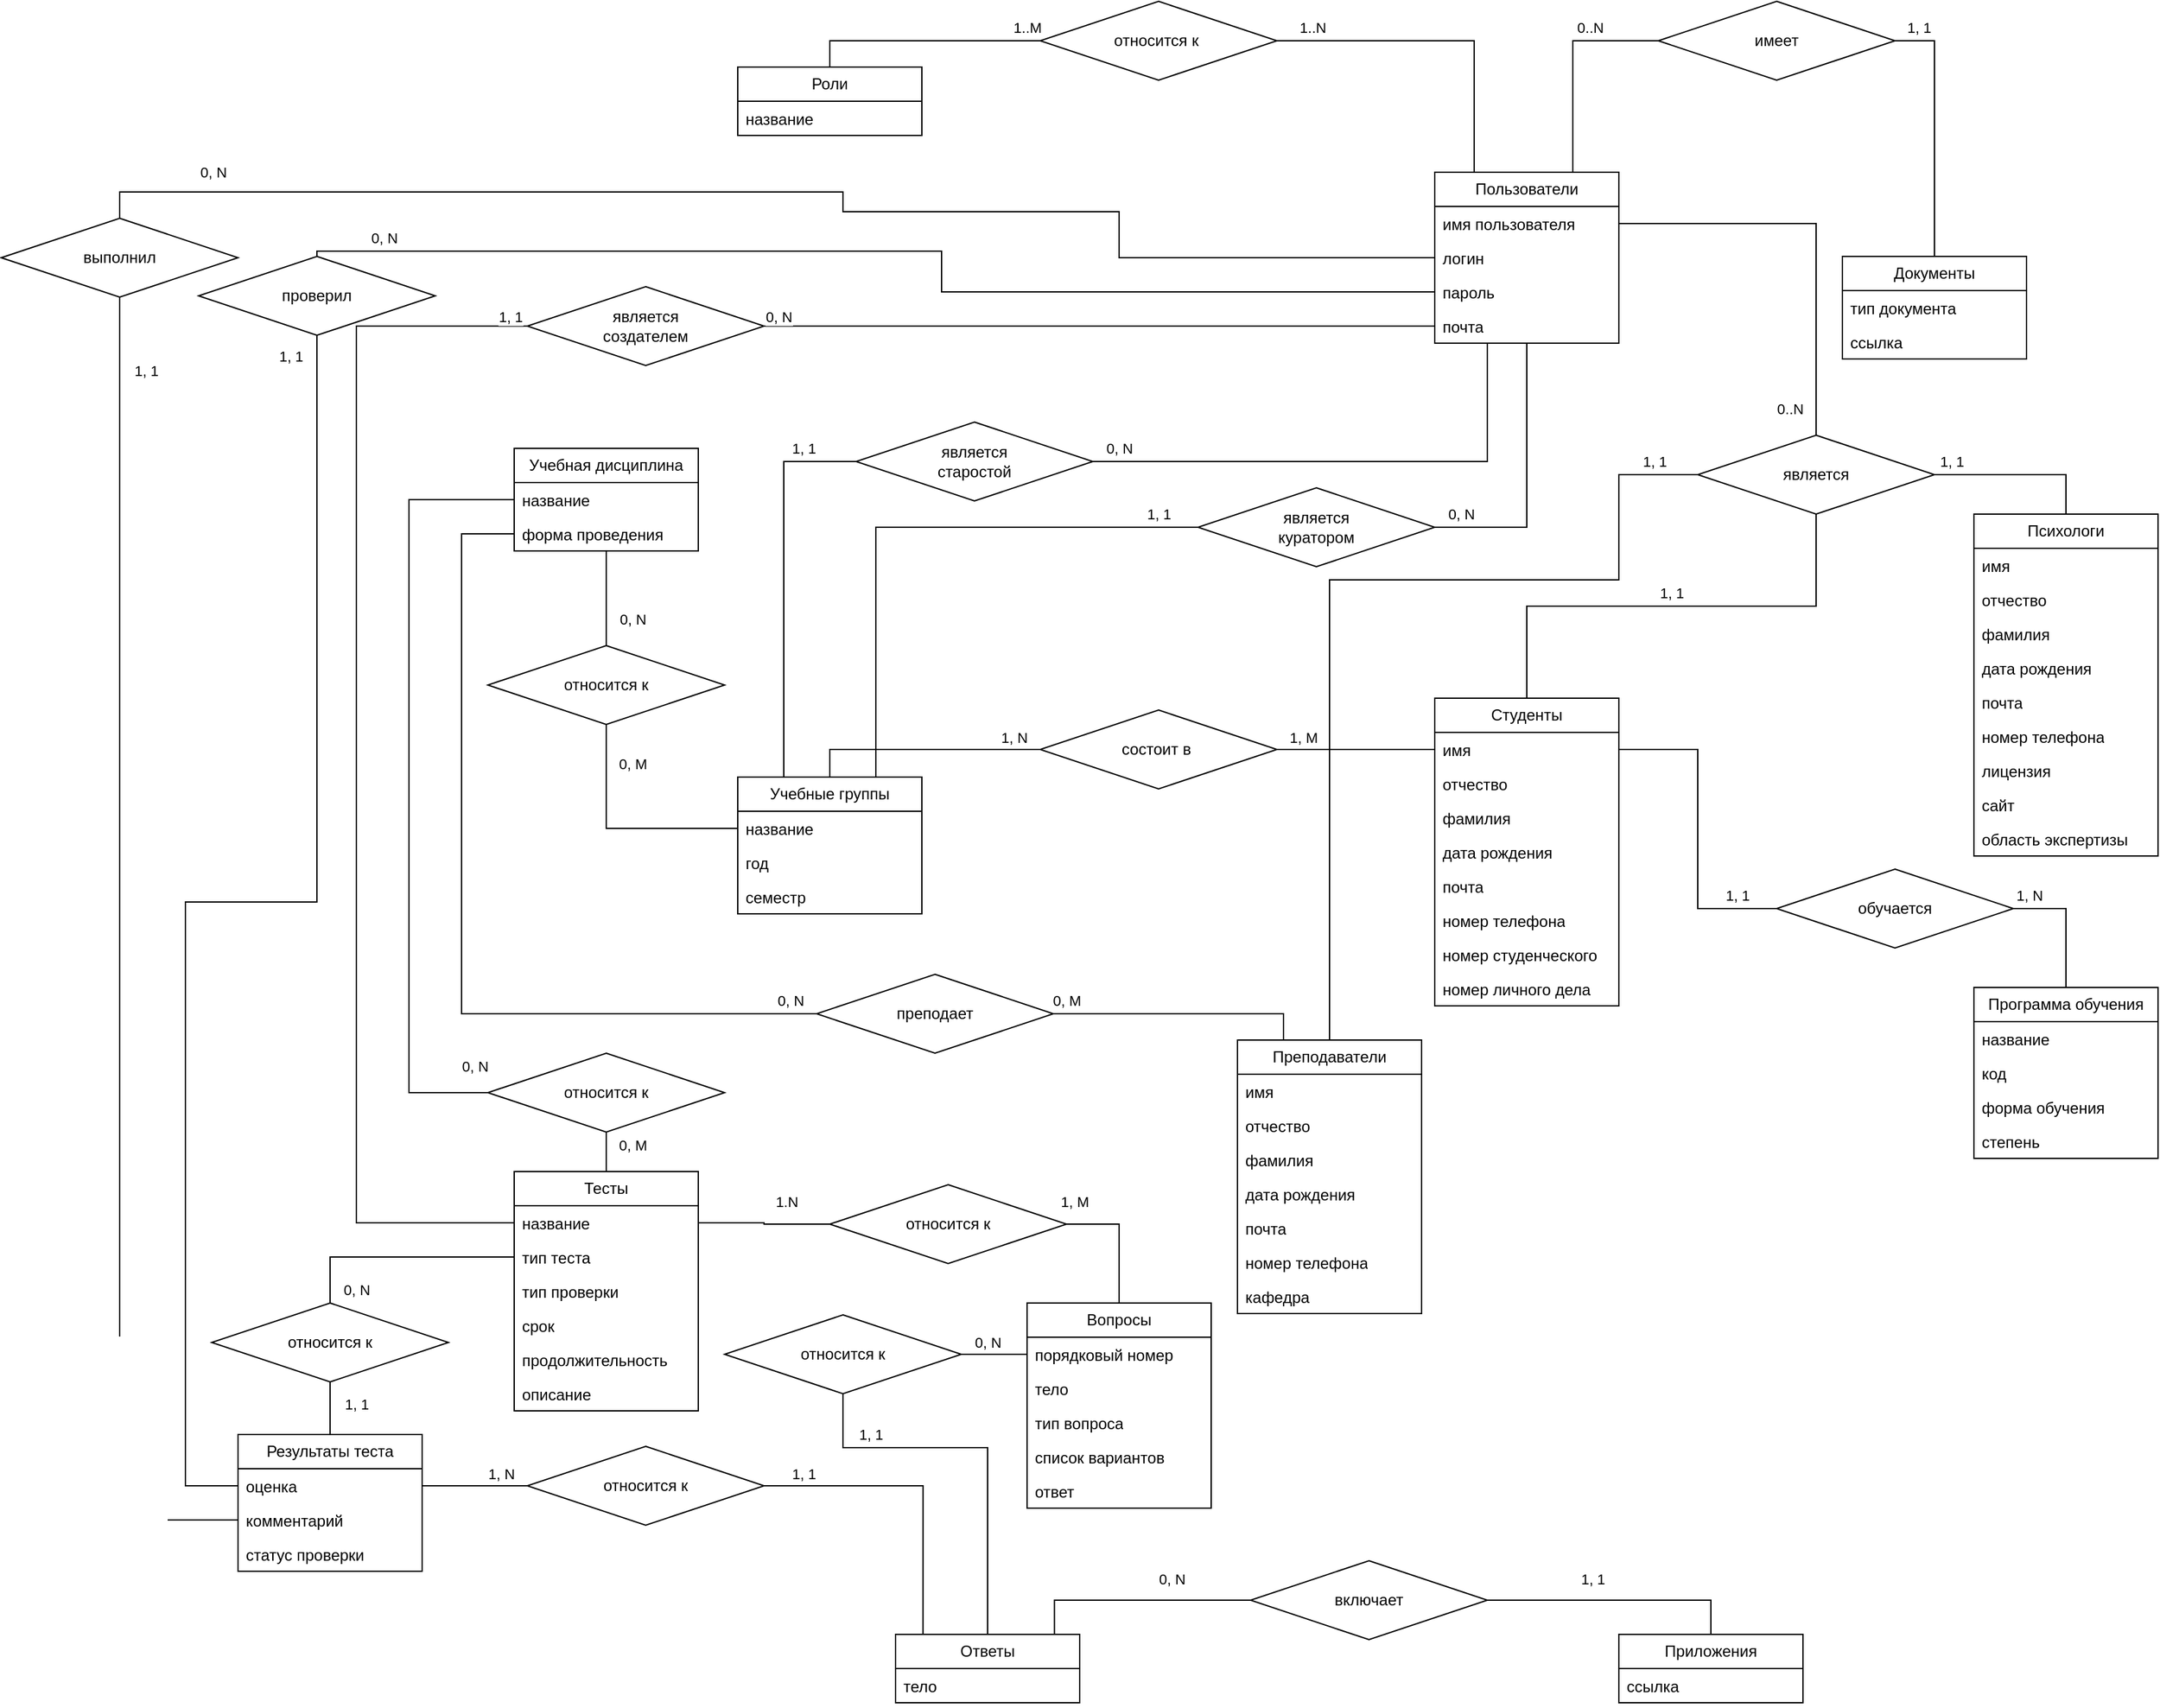 <mxfile version="22.1.11" type="device" pages="2">
  <diagram name="er-scheme" id="G7z3GDsjNAcWBU9smMku">
    <mxGraphModel dx="2221" dy="1887" grid="1" gridSize="10" guides="1" tooltips="1" connect="1" arrows="1" fold="1" page="1" pageScale="1" pageWidth="827" pageHeight="1169" math="0" shadow="0">
      <root>
        <mxCell id="0" />
        <mxCell id="1" parent="0" />
        <mxCell id="o8x698pF0J9Kv1SvQwbJ-11" value="1..N" style="edgeStyle=orthogonalEdgeStyle;rounded=0;orthogonalLoop=1;jettySize=auto;html=1;exitX=0.5;exitY=0;exitDx=0;exitDy=0;entryX=1;entryY=0.5;entryDx=0;entryDy=0;endArrow=none;endFill=0;startArrow=none;startFill=0;" parent="1" source="o8x698pF0J9Kv1SvQwbJ-1" target="o8x698pF0J9Kv1SvQwbJ-10" edge="1">
          <mxGeometry x="0.818" y="-10" relative="1" as="geometry">
            <Array as="points">
              <mxPoint x="390" y="90" />
              <mxPoint x="390" y="-10" />
            </Array>
            <mxPoint as="offset" />
          </mxGeometry>
        </mxCell>
        <mxCell id="o8x698pF0J9Kv1SvQwbJ-20" value="0..N" style="edgeStyle=orthogonalEdgeStyle;rounded=0;orthogonalLoop=1;jettySize=auto;html=1;exitX=0.75;exitY=0;exitDx=0;exitDy=0;entryX=0;entryY=0.5;entryDx=0;entryDy=0;startArrow=none;startFill=0;endArrow=none;endFill=0;" parent="1" source="o8x698pF0J9Kv1SvQwbJ-1" target="o8x698pF0J9Kv1SvQwbJ-19" edge="1">
          <mxGeometry x="0.368" y="10" relative="1" as="geometry">
            <mxPoint as="offset" />
          </mxGeometry>
        </mxCell>
        <mxCell id="o8x698pF0J9Kv1SvQwbJ-1" value="Пользователи" style="swimlane;fontStyle=0;childLayout=stackLayout;horizontal=1;startSize=26;fillColor=none;horizontalStack=0;resizeParent=1;resizeParentMax=0;resizeLast=0;collapsible=1;marginBottom=0;whiteSpace=wrap;html=1;" parent="1" vertex="1">
          <mxGeometry x="360" y="90" width="140" height="130" as="geometry" />
        </mxCell>
        <mxCell id="o8x698pF0J9Kv1SvQwbJ-2" value="имя пользователя" style="text;strokeColor=none;fillColor=none;align=left;verticalAlign=top;spacingLeft=4;spacingRight=4;overflow=hidden;rotatable=0;points=[[0,0.5],[1,0.5]];portConstraint=eastwest;whiteSpace=wrap;html=1;" parent="o8x698pF0J9Kv1SvQwbJ-1" vertex="1">
          <mxGeometry y="26" width="140" height="26" as="geometry" />
        </mxCell>
        <mxCell id="o8x698pF0J9Kv1SvQwbJ-3" value="логин" style="text;strokeColor=none;fillColor=none;align=left;verticalAlign=top;spacingLeft=4;spacingRight=4;overflow=hidden;rotatable=0;points=[[0,0.5],[1,0.5]];portConstraint=eastwest;whiteSpace=wrap;html=1;" parent="o8x698pF0J9Kv1SvQwbJ-1" vertex="1">
          <mxGeometry y="52" width="140" height="26" as="geometry" />
        </mxCell>
        <mxCell id="o8x698pF0J9Kv1SvQwbJ-4" value="пароль" style="text;strokeColor=none;fillColor=none;align=left;verticalAlign=top;spacingLeft=4;spacingRight=4;overflow=hidden;rotatable=0;points=[[0,0.5],[1,0.5]];portConstraint=eastwest;whiteSpace=wrap;html=1;" parent="o8x698pF0J9Kv1SvQwbJ-1" vertex="1">
          <mxGeometry y="78" width="140" height="26" as="geometry" />
        </mxCell>
        <mxCell id="o8x698pF0J9Kv1SvQwbJ-5" value="почта" style="text;strokeColor=none;fillColor=none;align=left;verticalAlign=top;spacingLeft=4;spacingRight=4;overflow=hidden;rotatable=0;points=[[0,0.5],[1,0.5]];portConstraint=eastwest;whiteSpace=wrap;html=1;" parent="o8x698pF0J9Kv1SvQwbJ-1" vertex="1">
          <mxGeometry y="104" width="140" height="26" as="geometry" />
        </mxCell>
        <mxCell id="o8x698pF0J9Kv1SvQwbJ-6" value="Роли" style="swimlane;fontStyle=0;childLayout=stackLayout;horizontal=1;startSize=26;fillColor=none;horizontalStack=0;resizeParent=1;resizeParentMax=0;resizeLast=0;collapsible=1;marginBottom=0;whiteSpace=wrap;html=1;" parent="1" vertex="1">
          <mxGeometry x="-170" y="10" width="140" height="52" as="geometry" />
        </mxCell>
        <mxCell id="o8x698pF0J9Kv1SvQwbJ-7" value="название" style="text;strokeColor=none;fillColor=none;align=left;verticalAlign=top;spacingLeft=4;spacingRight=4;overflow=hidden;rotatable=0;points=[[0,0.5],[1,0.5]];portConstraint=eastwest;whiteSpace=wrap;html=1;" parent="o8x698pF0J9Kv1SvQwbJ-6" vertex="1">
          <mxGeometry y="26" width="140" height="26" as="geometry" />
        </mxCell>
        <mxCell id="o8x698pF0J9Kv1SvQwbJ-12" value="1..M" style="edgeStyle=orthogonalEdgeStyle;rounded=0;orthogonalLoop=1;jettySize=auto;html=1;exitX=0;exitY=0.5;exitDx=0;exitDy=0;entryX=0.5;entryY=0;entryDx=0;entryDy=0;startArrow=none;startFill=0;endArrow=none;endFill=0;" parent="1" source="o8x698pF0J9Kv1SvQwbJ-10" target="o8x698pF0J9Kv1SvQwbJ-6" edge="1">
          <mxGeometry x="-0.882" y="-10" relative="1" as="geometry">
            <mxPoint as="offset" />
          </mxGeometry>
        </mxCell>
        <mxCell id="o8x698pF0J9Kv1SvQwbJ-10" value="относится к&amp;nbsp;" style="rhombus;whiteSpace=wrap;html=1;" parent="1" vertex="1">
          <mxGeometry x="60" y="-40" width="180" height="60" as="geometry" />
        </mxCell>
        <mxCell id="o8x698pF0J9Kv1SvQwbJ-14" value="Документы" style="swimlane;fontStyle=0;childLayout=stackLayout;horizontal=1;startSize=26;fillColor=none;horizontalStack=0;resizeParent=1;resizeParentMax=0;resizeLast=0;collapsible=1;marginBottom=0;whiteSpace=wrap;html=1;" parent="1" vertex="1">
          <mxGeometry x="670" y="154" width="140" height="78" as="geometry" />
        </mxCell>
        <mxCell id="o8x698pF0J9Kv1SvQwbJ-15" value="тип документа" style="text;strokeColor=none;fillColor=none;align=left;verticalAlign=top;spacingLeft=4;spacingRight=4;overflow=hidden;rotatable=0;points=[[0,0.5],[1,0.5]];portConstraint=eastwest;whiteSpace=wrap;html=1;" parent="o8x698pF0J9Kv1SvQwbJ-14" vertex="1">
          <mxGeometry y="26" width="140" height="26" as="geometry" />
        </mxCell>
        <mxCell id="o8x698pF0J9Kv1SvQwbJ-16" value="ссылка" style="text;strokeColor=none;fillColor=none;align=left;verticalAlign=top;spacingLeft=4;spacingRight=4;overflow=hidden;rotatable=0;points=[[0,0.5],[1,0.5]];portConstraint=eastwest;whiteSpace=wrap;html=1;" parent="o8x698pF0J9Kv1SvQwbJ-14" vertex="1">
          <mxGeometry y="52" width="140" height="26" as="geometry" />
        </mxCell>
        <mxCell id="o8x698pF0J9Kv1SvQwbJ-21" value="1, 1" style="edgeStyle=orthogonalEdgeStyle;rounded=0;orthogonalLoop=1;jettySize=auto;html=1;exitX=1;exitY=0.5;exitDx=0;exitDy=0;entryX=0.5;entryY=0;entryDx=0;entryDy=0;startArrow=none;startFill=0;endArrow=none;endFill=0;" parent="1" source="o8x698pF0J9Kv1SvQwbJ-19" target="o8x698pF0J9Kv1SvQwbJ-14" edge="1">
          <mxGeometry x="-0.821" y="10" relative="1" as="geometry">
            <mxPoint as="offset" />
          </mxGeometry>
        </mxCell>
        <mxCell id="o8x698pF0J9Kv1SvQwbJ-19" value="имеет" style="rhombus;whiteSpace=wrap;html=1;" parent="1" vertex="1">
          <mxGeometry x="530" y="-40" width="180" height="60" as="geometry" />
        </mxCell>
        <mxCell id="o8x698pF0J9Kv1SvQwbJ-22" value="Психологи" style="swimlane;fontStyle=0;childLayout=stackLayout;horizontal=1;startSize=26;fillColor=none;horizontalStack=0;resizeParent=1;resizeParentMax=0;resizeLast=0;collapsible=1;marginBottom=0;whiteSpace=wrap;html=1;" parent="1" vertex="1">
          <mxGeometry x="770" y="350" width="140" height="260" as="geometry" />
        </mxCell>
        <mxCell id="o8x698pF0J9Kv1SvQwbJ-23" value="имя" style="text;strokeColor=none;fillColor=none;align=left;verticalAlign=top;spacingLeft=4;spacingRight=4;overflow=hidden;rotatable=0;points=[[0,0.5],[1,0.5]];portConstraint=eastwest;whiteSpace=wrap;html=1;" parent="o8x698pF0J9Kv1SvQwbJ-22" vertex="1">
          <mxGeometry y="26" width="140" height="26" as="geometry" />
        </mxCell>
        <mxCell id="o8x698pF0J9Kv1SvQwbJ-24" value="отчество" style="text;strokeColor=none;fillColor=none;align=left;verticalAlign=top;spacingLeft=4;spacingRight=4;overflow=hidden;rotatable=0;points=[[0,0.5],[1,0.5]];portConstraint=eastwest;whiteSpace=wrap;html=1;" parent="o8x698pF0J9Kv1SvQwbJ-22" vertex="1">
          <mxGeometry y="52" width="140" height="26" as="geometry" />
        </mxCell>
        <mxCell id="o8x698pF0J9Kv1SvQwbJ-25" value="фамилия" style="text;strokeColor=none;fillColor=none;align=left;verticalAlign=top;spacingLeft=4;spacingRight=4;overflow=hidden;rotatable=0;points=[[0,0.5],[1,0.5]];portConstraint=eastwest;whiteSpace=wrap;html=1;" parent="o8x698pF0J9Kv1SvQwbJ-22" vertex="1">
          <mxGeometry y="78" width="140" height="26" as="geometry" />
        </mxCell>
        <mxCell id="o8x698pF0J9Kv1SvQwbJ-28" value="дата рождения" style="text;strokeColor=none;fillColor=none;align=left;verticalAlign=top;spacingLeft=4;spacingRight=4;overflow=hidden;rotatable=0;points=[[0,0.5],[1,0.5]];portConstraint=eastwest;whiteSpace=wrap;html=1;" parent="o8x698pF0J9Kv1SvQwbJ-22" vertex="1">
          <mxGeometry y="104" width="140" height="26" as="geometry" />
        </mxCell>
        <mxCell id="o8x698pF0J9Kv1SvQwbJ-30" value="почта" style="text;strokeColor=none;fillColor=none;align=left;verticalAlign=top;spacingLeft=4;spacingRight=4;overflow=hidden;rotatable=0;points=[[0,0.5],[1,0.5]];portConstraint=eastwest;whiteSpace=wrap;html=1;" parent="o8x698pF0J9Kv1SvQwbJ-22" vertex="1">
          <mxGeometry y="130" width="140" height="26" as="geometry" />
        </mxCell>
        <mxCell id="o8x698pF0J9Kv1SvQwbJ-31" value="номер телефона" style="text;strokeColor=none;fillColor=none;align=left;verticalAlign=top;spacingLeft=4;spacingRight=4;overflow=hidden;rotatable=0;points=[[0,0.5],[1,0.5]];portConstraint=eastwest;whiteSpace=wrap;html=1;" parent="o8x698pF0J9Kv1SvQwbJ-22" vertex="1">
          <mxGeometry y="156" width="140" height="26" as="geometry" />
        </mxCell>
        <mxCell id="o8x698pF0J9Kv1SvQwbJ-32" value="лицензия" style="text;strokeColor=none;fillColor=none;align=left;verticalAlign=top;spacingLeft=4;spacingRight=4;overflow=hidden;rotatable=0;points=[[0,0.5],[1,0.5]];portConstraint=eastwest;whiteSpace=wrap;html=1;" parent="o8x698pF0J9Kv1SvQwbJ-22" vertex="1">
          <mxGeometry y="182" width="140" height="26" as="geometry" />
        </mxCell>
        <mxCell id="o8x698pF0J9Kv1SvQwbJ-33" value="сайт" style="text;strokeColor=none;fillColor=none;align=left;verticalAlign=top;spacingLeft=4;spacingRight=4;overflow=hidden;rotatable=0;points=[[0,0.5],[1,0.5]];portConstraint=eastwest;whiteSpace=wrap;html=1;" parent="o8x698pF0J9Kv1SvQwbJ-22" vertex="1">
          <mxGeometry y="208" width="140" height="26" as="geometry" />
        </mxCell>
        <mxCell id="o8x698pF0J9Kv1SvQwbJ-34" value="область экспертизы" style="text;strokeColor=none;fillColor=none;align=left;verticalAlign=top;spacingLeft=4;spacingRight=4;overflow=hidden;rotatable=0;points=[[0,0.5],[1,0.5]];portConstraint=eastwest;whiteSpace=wrap;html=1;" parent="o8x698pF0J9Kv1SvQwbJ-22" vertex="1">
          <mxGeometry y="234" width="140" height="26" as="geometry" />
        </mxCell>
        <mxCell id="o8x698pF0J9Kv1SvQwbJ-37" value="1, 1" style="edgeStyle=orthogonalEdgeStyle;rounded=0;orthogonalLoop=1;jettySize=auto;html=1;exitX=1;exitY=0.5;exitDx=0;exitDy=0;entryX=0.5;entryY=0;entryDx=0;entryDy=0;startArrow=none;startFill=0;endArrow=none;endFill=0;" parent="1" source="o8x698pF0J9Kv1SvQwbJ-35" target="o8x698pF0J9Kv1SvQwbJ-22" edge="1">
          <mxGeometry x="-0.8" y="10" relative="1" as="geometry">
            <mxPoint as="offset" />
          </mxGeometry>
        </mxCell>
        <mxCell id="o8x698pF0J9Kv1SvQwbJ-47" value="1, 1" style="edgeStyle=orthogonalEdgeStyle;rounded=0;orthogonalLoop=1;jettySize=auto;html=1;exitX=0.5;exitY=1;exitDx=0;exitDy=0;entryX=0.5;entryY=0;entryDx=0;entryDy=0;startArrow=none;startFill=0;endArrow=none;endFill=0;" parent="1" source="o8x698pF0J9Kv1SvQwbJ-35" target="o8x698pF0J9Kv1SvQwbJ-38" edge="1">
          <mxGeometry y="-10" relative="1" as="geometry">
            <mxPoint as="offset" />
          </mxGeometry>
        </mxCell>
        <mxCell id="o8x698pF0J9Kv1SvQwbJ-87" value="1, 1" style="edgeStyle=orthogonalEdgeStyle;rounded=0;orthogonalLoop=1;jettySize=auto;html=1;exitX=0;exitY=0.5;exitDx=0;exitDy=0;entryX=0.5;entryY=0;entryDx=0;entryDy=0;startArrow=none;startFill=0;endArrow=none;endFill=0;" parent="1" source="o8x698pF0J9Kv1SvQwbJ-35" target="o8x698pF0J9Kv1SvQwbJ-77" edge="1">
          <mxGeometry x="-0.903" y="-10" relative="1" as="geometry">
            <Array as="points">
              <mxPoint x="500" y="320" />
              <mxPoint x="500" y="400" />
              <mxPoint x="280" y="400" />
            </Array>
            <mxPoint x="1" as="offset" />
          </mxGeometry>
        </mxCell>
        <mxCell id="o8x698pF0J9Kv1SvQwbJ-35" value="является" style="rhombus;whiteSpace=wrap;html=1;" parent="1" vertex="1">
          <mxGeometry x="560" y="290" width="180" height="60" as="geometry" />
        </mxCell>
        <mxCell id="o8x698pF0J9Kv1SvQwbJ-36" value="0..N" style="edgeStyle=orthogonalEdgeStyle;rounded=0;orthogonalLoop=1;jettySize=auto;html=1;exitX=1;exitY=0.5;exitDx=0;exitDy=0;entryX=0.5;entryY=0;entryDx=0;entryDy=0;startArrow=none;startFill=0;endArrow=none;endFill=0;" parent="1" source="o8x698pF0J9Kv1SvQwbJ-2" target="o8x698pF0J9Kv1SvQwbJ-35" edge="1">
          <mxGeometry x="0.871" y="-20" relative="1" as="geometry">
            <mxPoint as="offset" />
          </mxGeometry>
        </mxCell>
        <mxCell id="o8x698pF0J9Kv1SvQwbJ-38" value="Студенты" style="swimlane;fontStyle=0;childLayout=stackLayout;horizontal=1;startSize=26;fillColor=none;horizontalStack=0;resizeParent=1;resizeParentMax=0;resizeLast=0;collapsible=1;marginBottom=0;whiteSpace=wrap;html=1;" parent="1" vertex="1">
          <mxGeometry x="360" y="490" width="140" height="234" as="geometry" />
        </mxCell>
        <mxCell id="o8x698pF0J9Kv1SvQwbJ-39" value="имя" style="text;strokeColor=none;fillColor=none;align=left;verticalAlign=top;spacingLeft=4;spacingRight=4;overflow=hidden;rotatable=0;points=[[0,0.5],[1,0.5]];portConstraint=eastwest;whiteSpace=wrap;html=1;" parent="o8x698pF0J9Kv1SvQwbJ-38" vertex="1">
          <mxGeometry y="26" width="140" height="26" as="geometry" />
        </mxCell>
        <mxCell id="o8x698pF0J9Kv1SvQwbJ-40" value="отчество" style="text;strokeColor=none;fillColor=none;align=left;verticalAlign=top;spacingLeft=4;spacingRight=4;overflow=hidden;rotatable=0;points=[[0,0.5],[1,0.5]];portConstraint=eastwest;whiteSpace=wrap;html=1;" parent="o8x698pF0J9Kv1SvQwbJ-38" vertex="1">
          <mxGeometry y="52" width="140" height="26" as="geometry" />
        </mxCell>
        <mxCell id="o8x698pF0J9Kv1SvQwbJ-41" value="фамилия" style="text;strokeColor=none;fillColor=none;align=left;verticalAlign=top;spacingLeft=4;spacingRight=4;overflow=hidden;rotatable=0;points=[[0,0.5],[1,0.5]];portConstraint=eastwest;whiteSpace=wrap;html=1;" parent="o8x698pF0J9Kv1SvQwbJ-38" vertex="1">
          <mxGeometry y="78" width="140" height="26" as="geometry" />
        </mxCell>
        <mxCell id="o8x698pF0J9Kv1SvQwbJ-42" value="дата рождения" style="text;strokeColor=none;fillColor=none;align=left;verticalAlign=top;spacingLeft=4;spacingRight=4;overflow=hidden;rotatable=0;points=[[0,0.5],[1,0.5]];portConstraint=eastwest;whiteSpace=wrap;html=1;" parent="o8x698pF0J9Kv1SvQwbJ-38" vertex="1">
          <mxGeometry y="104" width="140" height="26" as="geometry" />
        </mxCell>
        <mxCell id="o8x698pF0J9Kv1SvQwbJ-43" value="почта" style="text;strokeColor=none;fillColor=none;align=left;verticalAlign=top;spacingLeft=4;spacingRight=4;overflow=hidden;rotatable=0;points=[[0,0.5],[1,0.5]];portConstraint=eastwest;whiteSpace=wrap;html=1;" parent="o8x698pF0J9Kv1SvQwbJ-38" vertex="1">
          <mxGeometry y="130" width="140" height="26" as="geometry" />
        </mxCell>
        <mxCell id="o8x698pF0J9Kv1SvQwbJ-44" value="номер телефона" style="text;strokeColor=none;fillColor=none;align=left;verticalAlign=top;spacingLeft=4;spacingRight=4;overflow=hidden;rotatable=0;points=[[0,0.5],[1,0.5]];portConstraint=eastwest;whiteSpace=wrap;html=1;" parent="o8x698pF0J9Kv1SvQwbJ-38" vertex="1">
          <mxGeometry y="156" width="140" height="26" as="geometry" />
        </mxCell>
        <mxCell id="o8x698pF0J9Kv1SvQwbJ-45" value="номер студенческого" style="text;strokeColor=none;fillColor=none;align=left;verticalAlign=top;spacingLeft=4;spacingRight=4;overflow=hidden;rotatable=0;points=[[0,0.5],[1,0.5]];portConstraint=eastwest;whiteSpace=wrap;html=1;" parent="o8x698pF0J9Kv1SvQwbJ-38" vertex="1">
          <mxGeometry y="182" width="140" height="26" as="geometry" />
        </mxCell>
        <mxCell id="o8x698pF0J9Kv1SvQwbJ-46" value="номер личного дела" style="text;strokeColor=none;fillColor=none;align=left;verticalAlign=top;spacingLeft=4;spacingRight=4;overflow=hidden;rotatable=0;points=[[0,0.5],[1,0.5]];portConstraint=eastwest;whiteSpace=wrap;html=1;" parent="o8x698pF0J9Kv1SvQwbJ-38" vertex="1">
          <mxGeometry y="208" width="140" height="26" as="geometry" />
        </mxCell>
        <mxCell id="o8x698pF0J9Kv1SvQwbJ-65" value="1, 1" style="edgeStyle=orthogonalEdgeStyle;rounded=0;orthogonalLoop=1;jettySize=auto;html=1;exitX=0.25;exitY=0;exitDx=0;exitDy=0;entryX=0;entryY=0.5;entryDx=0;entryDy=0;startArrow=none;startFill=0;endArrow=none;endFill=0;" parent="1" source="o8x698pF0J9Kv1SvQwbJ-48" target="o8x698pF0J9Kv1SvQwbJ-57" edge="1">
          <mxGeometry x="0.729" y="10" relative="1" as="geometry">
            <mxPoint as="offset" />
          </mxGeometry>
        </mxCell>
        <mxCell id="o8x698pF0J9Kv1SvQwbJ-67" value="1, 1" style="edgeStyle=orthogonalEdgeStyle;rounded=0;orthogonalLoop=1;jettySize=auto;html=1;exitX=0.75;exitY=0;exitDx=0;exitDy=0;entryX=0;entryY=0.5;entryDx=0;entryDy=0;startArrow=none;startFill=0;endArrow=none;endFill=0;" parent="1" source="o8x698pF0J9Kv1SvQwbJ-48" target="o8x698pF0J9Kv1SvQwbJ-58" edge="1">
          <mxGeometry x="0.862" y="10" relative="1" as="geometry">
            <mxPoint as="offset" />
          </mxGeometry>
        </mxCell>
        <mxCell id="o8x698pF0J9Kv1SvQwbJ-48" value="Учебные группы" style="swimlane;fontStyle=0;childLayout=stackLayout;horizontal=1;startSize=26;fillColor=none;horizontalStack=0;resizeParent=1;resizeParentMax=0;resizeLast=0;collapsible=1;marginBottom=0;whiteSpace=wrap;html=1;" parent="1" vertex="1">
          <mxGeometry x="-170" y="550" width="140" height="104" as="geometry" />
        </mxCell>
        <mxCell id="o8x698pF0J9Kv1SvQwbJ-49" value="название" style="text;strokeColor=none;fillColor=none;align=left;verticalAlign=top;spacingLeft=4;spacingRight=4;overflow=hidden;rotatable=0;points=[[0,0.5],[1,0.5]];portConstraint=eastwest;whiteSpace=wrap;html=1;" parent="o8x698pF0J9Kv1SvQwbJ-48" vertex="1">
          <mxGeometry y="26" width="140" height="26" as="geometry" />
        </mxCell>
        <mxCell id="o8x698pF0J9Kv1SvQwbJ-50" value="год" style="text;strokeColor=none;fillColor=none;align=left;verticalAlign=top;spacingLeft=4;spacingRight=4;overflow=hidden;rotatable=0;points=[[0,0.5],[1,0.5]];portConstraint=eastwest;whiteSpace=wrap;html=1;" parent="o8x698pF0J9Kv1SvQwbJ-48" vertex="1">
          <mxGeometry y="52" width="140" height="26" as="geometry" />
        </mxCell>
        <mxCell id="o8x698pF0J9Kv1SvQwbJ-51" value="семестр" style="text;strokeColor=none;fillColor=none;align=left;verticalAlign=top;spacingLeft=4;spacingRight=4;overflow=hidden;rotatable=0;points=[[0,0.5],[1,0.5]];portConstraint=eastwest;whiteSpace=wrap;html=1;" parent="o8x698pF0J9Kv1SvQwbJ-48" vertex="1">
          <mxGeometry y="78" width="140" height="26" as="geometry" />
        </mxCell>
        <mxCell id="o8x698pF0J9Kv1SvQwbJ-55" value="1, N" style="edgeStyle=orthogonalEdgeStyle;rounded=0;orthogonalLoop=1;jettySize=auto;html=1;exitX=0;exitY=0.5;exitDx=0;exitDy=0;entryX=0.5;entryY=0;entryDx=0;entryDy=0;startArrow=none;startFill=0;endArrow=none;endFill=0;" parent="1" source="o8x698pF0J9Kv1SvQwbJ-53" target="o8x698pF0J9Kv1SvQwbJ-48" edge="1">
          <mxGeometry x="-0.779" y="-9" relative="1" as="geometry">
            <mxPoint as="offset" />
          </mxGeometry>
        </mxCell>
        <mxCell id="o8x698pF0J9Kv1SvQwbJ-53" value="состоит в&amp;nbsp;" style="rhombus;whiteSpace=wrap;html=1;" parent="1" vertex="1">
          <mxGeometry x="60" y="499" width="180" height="60" as="geometry" />
        </mxCell>
        <mxCell id="o8x698pF0J9Kv1SvQwbJ-54" value="1, M" style="edgeStyle=orthogonalEdgeStyle;rounded=0;orthogonalLoop=1;jettySize=auto;html=1;exitX=0;exitY=0.5;exitDx=0;exitDy=0;entryX=1;entryY=0.5;entryDx=0;entryDy=0;startArrow=none;startFill=0;endArrow=none;endFill=0;" parent="1" source="o8x698pF0J9Kv1SvQwbJ-39" target="o8x698pF0J9Kv1SvQwbJ-53" edge="1">
          <mxGeometry x="0.667" y="-9" relative="1" as="geometry">
            <mxPoint as="offset" />
          </mxGeometry>
        </mxCell>
        <mxCell id="o8x698pF0J9Kv1SvQwbJ-66" value="0, N" style="edgeStyle=orthogonalEdgeStyle;rounded=0;orthogonalLoop=1;jettySize=auto;html=1;exitX=1;exitY=0.5;exitDx=0;exitDy=0;startArrow=none;startFill=0;endArrow=none;endFill=0;" parent="1" source="o8x698pF0J9Kv1SvQwbJ-57" target="o8x698pF0J9Kv1SvQwbJ-1" edge="1">
          <mxGeometry x="-0.897" y="10" relative="1" as="geometry">
            <Array as="points">
              <mxPoint x="400" y="310" />
            </Array>
            <mxPoint as="offset" />
          </mxGeometry>
        </mxCell>
        <mxCell id="o8x698pF0J9Kv1SvQwbJ-57" value="является &lt;br&gt;старостой" style="rhombus;whiteSpace=wrap;html=1;" parent="1" vertex="1">
          <mxGeometry x="-80" y="280" width="180" height="60" as="geometry" />
        </mxCell>
        <mxCell id="o8x698pF0J9Kv1SvQwbJ-68" value="0, N" style="edgeStyle=orthogonalEdgeStyle;rounded=0;orthogonalLoop=1;jettySize=auto;html=1;exitX=1;exitY=0.5;exitDx=0;exitDy=0;startArrow=none;startFill=0;endArrow=none;endFill=0;" parent="1" source="o8x698pF0J9Kv1SvQwbJ-58" target="o8x698pF0J9Kv1SvQwbJ-1" edge="1">
          <mxGeometry x="-0.81" y="10" relative="1" as="geometry">
            <mxPoint as="offset" />
          </mxGeometry>
        </mxCell>
        <mxCell id="o8x698pF0J9Kv1SvQwbJ-58" value="является &lt;br&gt;куратором" style="rhombus;whiteSpace=wrap;html=1;" parent="1" vertex="1">
          <mxGeometry x="180" y="330" width="180" height="60" as="geometry" />
        </mxCell>
        <mxCell id="o8x698pF0J9Kv1SvQwbJ-69" value="Программа обучения" style="swimlane;fontStyle=0;childLayout=stackLayout;horizontal=1;startSize=26;fillColor=none;horizontalStack=0;resizeParent=1;resizeParentMax=0;resizeLast=0;collapsible=1;marginBottom=0;whiteSpace=wrap;html=1;" parent="1" vertex="1">
          <mxGeometry x="770" y="710" width="140" height="130" as="geometry" />
        </mxCell>
        <mxCell id="o8x698pF0J9Kv1SvQwbJ-70" value="название" style="text;strokeColor=none;fillColor=none;align=left;verticalAlign=top;spacingLeft=4;spacingRight=4;overflow=hidden;rotatable=0;points=[[0,0.5],[1,0.5]];portConstraint=eastwest;whiteSpace=wrap;html=1;" parent="o8x698pF0J9Kv1SvQwbJ-69" vertex="1">
          <mxGeometry y="26" width="140" height="26" as="geometry" />
        </mxCell>
        <mxCell id="o8x698pF0J9Kv1SvQwbJ-71" value="код" style="text;strokeColor=none;fillColor=none;align=left;verticalAlign=top;spacingLeft=4;spacingRight=4;overflow=hidden;rotatable=0;points=[[0,0.5],[1,0.5]];portConstraint=eastwest;whiteSpace=wrap;html=1;" parent="o8x698pF0J9Kv1SvQwbJ-69" vertex="1">
          <mxGeometry y="52" width="140" height="26" as="geometry" />
        </mxCell>
        <mxCell id="o8x698pF0J9Kv1SvQwbJ-72" value="форма обучения" style="text;strokeColor=none;fillColor=none;align=left;verticalAlign=top;spacingLeft=4;spacingRight=4;overflow=hidden;rotatable=0;points=[[0,0.5],[1,0.5]];portConstraint=eastwest;whiteSpace=wrap;html=1;" parent="o8x698pF0J9Kv1SvQwbJ-69" vertex="1">
          <mxGeometry y="78" width="140" height="26" as="geometry" />
        </mxCell>
        <mxCell id="o8x698pF0J9Kv1SvQwbJ-73" value="степень" style="text;strokeColor=none;fillColor=none;align=left;verticalAlign=top;spacingLeft=4;spacingRight=4;overflow=hidden;rotatable=0;points=[[0,0.5],[1,0.5]];portConstraint=eastwest;whiteSpace=wrap;html=1;" parent="o8x698pF0J9Kv1SvQwbJ-69" vertex="1">
          <mxGeometry y="104" width="140" height="26" as="geometry" />
        </mxCell>
        <mxCell id="o8x698pF0J9Kv1SvQwbJ-76" value="1, N" style="edgeStyle=orthogonalEdgeStyle;rounded=0;orthogonalLoop=1;jettySize=auto;html=1;exitX=1;exitY=0.5;exitDx=0;exitDy=0;entryX=0.5;entryY=0;entryDx=0;entryDy=0;startArrow=none;startFill=0;endArrow=none;endFill=0;" parent="1" source="o8x698pF0J9Kv1SvQwbJ-74" target="o8x698pF0J9Kv1SvQwbJ-69" edge="1">
          <mxGeometry x="-0.765" y="10" relative="1" as="geometry">
            <mxPoint as="offset" />
          </mxGeometry>
        </mxCell>
        <mxCell id="o8x698pF0J9Kv1SvQwbJ-74" value="обучается" style="rhombus;whiteSpace=wrap;html=1;" parent="1" vertex="1">
          <mxGeometry x="620" y="620" width="180" height="60" as="geometry" />
        </mxCell>
        <mxCell id="o8x698pF0J9Kv1SvQwbJ-75" value="1, 1" style="edgeStyle=orthogonalEdgeStyle;rounded=0;orthogonalLoop=1;jettySize=auto;html=1;exitX=1;exitY=0.5;exitDx=0;exitDy=0;entryX=0;entryY=0.5;entryDx=0;entryDy=0;startArrow=none;startFill=0;endArrow=none;endFill=0;" parent="1" source="o8x698pF0J9Kv1SvQwbJ-39" target="o8x698pF0J9Kv1SvQwbJ-74" edge="1">
          <mxGeometry x="0.751" y="10" relative="1" as="geometry">
            <mxPoint as="offset" />
          </mxGeometry>
        </mxCell>
        <mxCell id="o8x698pF0J9Kv1SvQwbJ-77" value="Преподаватели" style="swimlane;fontStyle=0;childLayout=stackLayout;horizontal=1;startSize=26;fillColor=none;horizontalStack=0;resizeParent=1;resizeParentMax=0;resizeLast=0;collapsible=1;marginBottom=0;whiteSpace=wrap;html=1;" parent="1" vertex="1">
          <mxGeometry x="210" y="750" width="140" height="208" as="geometry" />
        </mxCell>
        <mxCell id="o8x698pF0J9Kv1SvQwbJ-78" value="имя" style="text;strokeColor=none;fillColor=none;align=left;verticalAlign=top;spacingLeft=4;spacingRight=4;overflow=hidden;rotatable=0;points=[[0,0.5],[1,0.5]];portConstraint=eastwest;whiteSpace=wrap;html=1;" parent="o8x698pF0J9Kv1SvQwbJ-77" vertex="1">
          <mxGeometry y="26" width="140" height="26" as="geometry" />
        </mxCell>
        <mxCell id="o8x698pF0J9Kv1SvQwbJ-81" value="отчество" style="text;strokeColor=none;fillColor=none;align=left;verticalAlign=top;spacingLeft=4;spacingRight=4;overflow=hidden;rotatable=0;points=[[0,0.5],[1,0.5]];portConstraint=eastwest;whiteSpace=wrap;html=1;" parent="o8x698pF0J9Kv1SvQwbJ-77" vertex="1">
          <mxGeometry y="52" width="140" height="26" as="geometry" />
        </mxCell>
        <mxCell id="o8x698pF0J9Kv1SvQwbJ-82" value="фамилия" style="text;strokeColor=none;fillColor=none;align=left;verticalAlign=top;spacingLeft=4;spacingRight=4;overflow=hidden;rotatable=0;points=[[0,0.5],[1,0.5]];portConstraint=eastwest;whiteSpace=wrap;html=1;" parent="o8x698pF0J9Kv1SvQwbJ-77" vertex="1">
          <mxGeometry y="78" width="140" height="26" as="geometry" />
        </mxCell>
        <mxCell id="o8x698pF0J9Kv1SvQwbJ-83" value="дата рождения" style="text;strokeColor=none;fillColor=none;align=left;verticalAlign=top;spacingLeft=4;spacingRight=4;overflow=hidden;rotatable=0;points=[[0,0.5],[1,0.5]];portConstraint=eastwest;whiteSpace=wrap;html=1;" parent="o8x698pF0J9Kv1SvQwbJ-77" vertex="1">
          <mxGeometry y="104" width="140" height="26" as="geometry" />
        </mxCell>
        <mxCell id="o8x698pF0J9Kv1SvQwbJ-84" value="почта" style="text;strokeColor=none;fillColor=none;align=left;verticalAlign=top;spacingLeft=4;spacingRight=4;overflow=hidden;rotatable=0;points=[[0,0.5],[1,0.5]];portConstraint=eastwest;whiteSpace=wrap;html=1;" parent="o8x698pF0J9Kv1SvQwbJ-77" vertex="1">
          <mxGeometry y="130" width="140" height="26" as="geometry" />
        </mxCell>
        <mxCell id="o8x698pF0J9Kv1SvQwbJ-85" value="номер телефона" style="text;strokeColor=none;fillColor=none;align=left;verticalAlign=top;spacingLeft=4;spacingRight=4;overflow=hidden;rotatable=0;points=[[0,0.5],[1,0.5]];portConstraint=eastwest;whiteSpace=wrap;html=1;" parent="o8x698pF0J9Kv1SvQwbJ-77" vertex="1">
          <mxGeometry y="156" width="140" height="26" as="geometry" />
        </mxCell>
        <mxCell id="o8x698pF0J9Kv1SvQwbJ-88" value="кафедра" style="text;strokeColor=none;fillColor=none;align=left;verticalAlign=top;spacingLeft=4;spacingRight=4;overflow=hidden;rotatable=0;points=[[0,0.5],[1,0.5]];portConstraint=eastwest;whiteSpace=wrap;html=1;" parent="o8x698pF0J9Kv1SvQwbJ-77" vertex="1">
          <mxGeometry y="182" width="140" height="26" as="geometry" />
        </mxCell>
        <mxCell id="o8x698pF0J9Kv1SvQwbJ-89" value="Тесты" style="swimlane;fontStyle=0;childLayout=stackLayout;horizontal=1;startSize=26;fillColor=none;horizontalStack=0;resizeParent=1;resizeParentMax=0;resizeLast=0;collapsible=1;marginBottom=0;whiteSpace=wrap;html=1;" parent="1" vertex="1">
          <mxGeometry x="-340" y="850" width="140" height="182" as="geometry" />
        </mxCell>
        <mxCell id="o8x698pF0J9Kv1SvQwbJ-90" value="название" style="text;strokeColor=none;fillColor=none;align=left;verticalAlign=top;spacingLeft=4;spacingRight=4;overflow=hidden;rotatable=0;points=[[0,0.5],[1,0.5]];portConstraint=eastwest;whiteSpace=wrap;html=1;" parent="o8x698pF0J9Kv1SvQwbJ-89" vertex="1">
          <mxGeometry y="26" width="140" height="26" as="geometry" />
        </mxCell>
        <mxCell id="o8x698pF0J9Kv1SvQwbJ-91" value="тип теста" style="text;strokeColor=none;fillColor=none;align=left;verticalAlign=top;spacingLeft=4;spacingRight=4;overflow=hidden;rotatable=0;points=[[0,0.5],[1,0.5]];portConstraint=eastwest;whiteSpace=wrap;html=1;" parent="o8x698pF0J9Kv1SvQwbJ-89" vertex="1">
          <mxGeometry y="52" width="140" height="26" as="geometry" />
        </mxCell>
        <mxCell id="o8x698pF0J9Kv1SvQwbJ-92" value="тип проверки" style="text;strokeColor=none;fillColor=none;align=left;verticalAlign=top;spacingLeft=4;spacingRight=4;overflow=hidden;rotatable=0;points=[[0,0.5],[1,0.5]];portConstraint=eastwest;whiteSpace=wrap;html=1;" parent="o8x698pF0J9Kv1SvQwbJ-89" vertex="1">
          <mxGeometry y="78" width="140" height="26" as="geometry" />
        </mxCell>
        <mxCell id="o8x698pF0J9Kv1SvQwbJ-93" value="срок" style="text;strokeColor=none;fillColor=none;align=left;verticalAlign=top;spacingLeft=4;spacingRight=4;overflow=hidden;rotatable=0;points=[[0,0.5],[1,0.5]];portConstraint=eastwest;whiteSpace=wrap;html=1;" parent="o8x698pF0J9Kv1SvQwbJ-89" vertex="1">
          <mxGeometry y="104" width="140" height="26" as="geometry" />
        </mxCell>
        <mxCell id="o8x698pF0J9Kv1SvQwbJ-94" value="продолжительность" style="text;strokeColor=none;fillColor=none;align=left;verticalAlign=top;spacingLeft=4;spacingRight=4;overflow=hidden;rotatable=0;points=[[0,0.5],[1,0.5]];portConstraint=eastwest;whiteSpace=wrap;html=1;" parent="o8x698pF0J9Kv1SvQwbJ-89" vertex="1">
          <mxGeometry y="130" width="140" height="26" as="geometry" />
        </mxCell>
        <mxCell id="o8x698pF0J9Kv1SvQwbJ-95" value="описание" style="text;strokeColor=none;fillColor=none;align=left;verticalAlign=top;spacingLeft=4;spacingRight=4;overflow=hidden;rotatable=0;points=[[0,0.5],[1,0.5]];portConstraint=eastwest;whiteSpace=wrap;html=1;" parent="o8x698pF0J9Kv1SvQwbJ-89" vertex="1">
          <mxGeometry y="156" width="140" height="26" as="geometry" />
        </mxCell>
        <mxCell id="o8x698pF0J9Kv1SvQwbJ-109" value="0, N" style="edgeStyle=orthogonalEdgeStyle;rounded=0;orthogonalLoop=1;jettySize=auto;html=1;exitX=1;exitY=0.5;exitDx=0;exitDy=0;entryX=0;entryY=0.5;entryDx=0;entryDy=0;startArrow=none;startFill=0;endArrow=none;endFill=0;" parent="1" source="o8x698pF0J9Kv1SvQwbJ-98" target="o8x698pF0J9Kv1SvQwbJ-5" edge="1">
          <mxGeometry x="-0.961" y="7" relative="1" as="geometry">
            <mxPoint x="1" as="offset" />
          </mxGeometry>
        </mxCell>
        <mxCell id="o8x698pF0J9Kv1SvQwbJ-98" value="является &lt;br&gt;создателем" style="rhombus;whiteSpace=wrap;html=1;" parent="1" vertex="1">
          <mxGeometry x="-330" y="177" width="180" height="60" as="geometry" />
        </mxCell>
        <mxCell id="o8x698pF0J9Kv1SvQwbJ-102" value="Результаты теста" style="swimlane;fontStyle=0;childLayout=stackLayout;horizontal=1;startSize=26;fillColor=none;horizontalStack=0;resizeParent=1;resizeParentMax=0;resizeLast=0;collapsible=1;marginBottom=0;whiteSpace=wrap;html=1;" parent="1" vertex="1">
          <mxGeometry x="-550" y="1050" width="140" height="104" as="geometry" />
        </mxCell>
        <mxCell id="o8x698pF0J9Kv1SvQwbJ-103" value="оценка" style="text;strokeColor=none;fillColor=none;align=left;verticalAlign=top;spacingLeft=4;spacingRight=4;overflow=hidden;rotatable=0;points=[[0,0.5],[1,0.5]];portConstraint=eastwest;whiteSpace=wrap;html=1;" parent="o8x698pF0J9Kv1SvQwbJ-102" vertex="1">
          <mxGeometry y="26" width="140" height="26" as="geometry" />
        </mxCell>
        <mxCell id="o8x698pF0J9Kv1SvQwbJ-104" value="комментарий" style="text;strokeColor=none;fillColor=none;align=left;verticalAlign=top;spacingLeft=4;spacingRight=4;overflow=hidden;rotatable=0;points=[[0,0.5],[1,0.5]];portConstraint=eastwest;whiteSpace=wrap;html=1;" parent="o8x698pF0J9Kv1SvQwbJ-102" vertex="1">
          <mxGeometry y="52" width="140" height="26" as="geometry" />
        </mxCell>
        <mxCell id="o8x698pF0J9Kv1SvQwbJ-105" value="статус проверки" style="text;strokeColor=none;fillColor=none;align=left;verticalAlign=top;spacingLeft=4;spacingRight=4;overflow=hidden;rotatable=0;points=[[0,0.5],[1,0.5]];portConstraint=eastwest;whiteSpace=wrap;html=1;" parent="o8x698pF0J9Kv1SvQwbJ-102" vertex="1">
          <mxGeometry y="78" width="140" height="26" as="geometry" />
        </mxCell>
        <mxCell id="o8x698pF0J9Kv1SvQwbJ-112" value="1, 1" style="edgeStyle=orthogonalEdgeStyle;rounded=0;orthogonalLoop=1;jettySize=auto;html=1;exitX=0.5;exitY=1;exitDx=0;exitDy=0;entryX=0.5;entryY=0;entryDx=0;entryDy=0;startArrow=none;startFill=0;endArrow=none;endFill=0;" parent="1" source="o8x698pF0J9Kv1SvQwbJ-106" target="o8x698pF0J9Kv1SvQwbJ-102" edge="1">
          <mxGeometry x="-0.143" y="20" relative="1" as="geometry">
            <mxPoint as="offset" />
          </mxGeometry>
        </mxCell>
        <mxCell id="o8x698pF0J9Kv1SvQwbJ-106" value="относится к" style="rhombus;whiteSpace=wrap;html=1;" parent="1" vertex="1">
          <mxGeometry x="-570" y="950" width="180" height="60" as="geometry" />
        </mxCell>
        <mxCell id="o8x698pF0J9Kv1SvQwbJ-111" value="0, N" style="edgeStyle=orthogonalEdgeStyle;rounded=0;orthogonalLoop=1;jettySize=auto;html=1;exitX=0;exitY=0.5;exitDx=0;exitDy=0;entryX=0.5;entryY=0;entryDx=0;entryDy=0;startArrow=none;startFill=0;endArrow=none;endFill=0;" parent="1" source="o8x698pF0J9Kv1SvQwbJ-91" target="o8x698pF0J9Kv1SvQwbJ-106" edge="1">
          <mxGeometry x="0.885" y="20" relative="1" as="geometry">
            <mxPoint as="offset" />
          </mxGeometry>
        </mxCell>
        <mxCell id="o8x698pF0J9Kv1SvQwbJ-119" value="0, N" style="edgeStyle=orthogonalEdgeStyle;rounded=0;orthogonalLoop=1;jettySize=auto;html=1;exitX=0.5;exitY=0;exitDx=0;exitDy=0;entryX=0;entryY=0.5;entryDx=0;entryDy=0;startArrow=none;startFill=0;endArrow=none;endFill=0;" parent="1" source="o8x698pF0J9Kv1SvQwbJ-113" target="o8x698pF0J9Kv1SvQwbJ-3" edge="1">
          <mxGeometry x="-0.83" y="15" relative="1" as="geometry">
            <Array as="points">
              <mxPoint x="-640" y="105" />
              <mxPoint x="-90" y="105" />
              <mxPoint x="-90" y="120" />
              <mxPoint x="120" y="120" />
              <mxPoint x="120" y="155" />
            </Array>
            <mxPoint as="offset" />
          </mxGeometry>
        </mxCell>
        <mxCell id="o8x698pF0J9Kv1SvQwbJ-113" value="выполнил" style="rhombus;whiteSpace=wrap;html=1;" parent="1" vertex="1">
          <mxGeometry x="-730" y="125" width="180" height="60" as="geometry" />
        </mxCell>
        <mxCell id="o8x698pF0J9Kv1SvQwbJ-118" value="0, N" style="edgeStyle=orthogonalEdgeStyle;rounded=0;orthogonalLoop=1;jettySize=auto;html=1;exitX=0.5;exitY=0;exitDx=0;exitDy=0;entryX=0;entryY=0.5;entryDx=0;entryDy=0;startArrow=none;startFill=0;endArrow=none;endFill=0;" parent="1" source="o8x698pF0J9Kv1SvQwbJ-114" target="o8x698pF0J9Kv1SvQwbJ-4" edge="1">
          <mxGeometry x="-0.877" y="10" relative="1" as="geometry">
            <Array as="points">
              <mxPoint x="-490" y="150" />
              <mxPoint x="-15" y="150" />
              <mxPoint x="-15" y="181" />
            </Array>
            <mxPoint as="offset" />
          </mxGeometry>
        </mxCell>
        <mxCell id="o8x698pF0J9Kv1SvQwbJ-114" value="проверил" style="rhombus;whiteSpace=wrap;html=1;" parent="1" vertex="1">
          <mxGeometry x="-580" y="154" width="180" height="60" as="geometry" />
        </mxCell>
        <mxCell id="o8x698pF0J9Kv1SvQwbJ-120" value="1, 1" style="edgeStyle=orthogonalEdgeStyle;rounded=0;orthogonalLoop=1;jettySize=auto;html=1;exitX=0;exitY=0.5;exitDx=0;exitDy=0;entryX=0.5;entryY=1;entryDx=0;entryDy=0;startArrow=none;startFill=0;endArrow=none;endFill=0;" parent="1" source="o8x698pF0J9Kv1SvQwbJ-103" target="o8x698pF0J9Kv1SvQwbJ-114" edge="1">
          <mxGeometry x="0.969" y="20" relative="1" as="geometry">
            <Array as="points">
              <mxPoint x="-590" y="1089" />
              <mxPoint x="-590" y="645" />
              <mxPoint x="-490" y="645" />
            </Array>
            <mxPoint as="offset" />
          </mxGeometry>
        </mxCell>
        <mxCell id="o8x698pF0J9Kv1SvQwbJ-121" value="1, 1" style="edgeStyle=orthogonalEdgeStyle;rounded=0;orthogonalLoop=1;jettySize=auto;html=1;exitX=0;exitY=0.5;exitDx=0;exitDy=0;entryX=0.5;entryY=1;entryDx=0;entryDy=0;startArrow=none;startFill=0;endArrow=none;endFill=0;" parent="1" source="o8x698pF0J9Kv1SvQwbJ-104" target="o8x698pF0J9Kv1SvQwbJ-113" edge="1">
          <mxGeometry x="0.891" y="-20" relative="1" as="geometry">
            <mxPoint as="offset" />
          </mxGeometry>
        </mxCell>
        <mxCell id="o8x698pF0J9Kv1SvQwbJ-138" value="0, N" style="edgeStyle=orthogonalEdgeStyle;rounded=0;orthogonalLoop=1;jettySize=auto;html=1;exitX=0.863;exitY=0.009;exitDx=0;exitDy=0;exitPerimeter=0;startArrow=none;startFill=0;endArrow=none;endFill=0;" parent="1" source="o8x698pF0J9Kv1SvQwbJ-122" target="o8x698pF0J9Kv1SvQwbJ-131" edge="1">
          <mxGeometry x="0.317" y="16" relative="1" as="geometry">
            <mxPoint as="offset" />
          </mxGeometry>
        </mxCell>
        <mxCell id="AyJL36AGNTnZDl0VXA-2-5" value="1, 1" style="edgeStyle=orthogonalEdgeStyle;rounded=0;orthogonalLoop=1;jettySize=auto;html=1;exitX=0.5;exitY=0;exitDx=0;exitDy=0;entryX=0.5;entryY=1;entryDx=0;entryDy=0;startArrow=none;startFill=0;endArrow=none;endFill=0;" edge="1" parent="1" source="o8x698pF0J9Kv1SvQwbJ-122" target="AyJL36AGNTnZDl0VXA-2-3">
          <mxGeometry x="0.578" y="-10" relative="1" as="geometry">
            <Array as="points">
              <mxPoint x="20" y="1060" />
              <mxPoint x="-90" y="1060" />
            </Array>
            <mxPoint as="offset" />
          </mxGeometry>
        </mxCell>
        <mxCell id="o8x698pF0J9Kv1SvQwbJ-122" value="Ответы" style="swimlane;fontStyle=0;childLayout=stackLayout;horizontal=1;startSize=26;fillColor=none;horizontalStack=0;resizeParent=1;resizeParentMax=0;resizeLast=0;collapsible=1;marginBottom=0;whiteSpace=wrap;html=1;" parent="1" vertex="1">
          <mxGeometry x="-50" y="1202" width="140" height="52" as="geometry" />
        </mxCell>
        <mxCell id="o8x698pF0J9Kv1SvQwbJ-123" value="тело" style="text;strokeColor=none;fillColor=none;align=left;verticalAlign=top;spacingLeft=4;spacingRight=4;overflow=hidden;rotatable=0;points=[[0,0.5],[1,0.5]];portConstraint=eastwest;whiteSpace=wrap;html=1;" parent="o8x698pF0J9Kv1SvQwbJ-122" vertex="1">
          <mxGeometry y="26" width="140" height="26" as="geometry" />
        </mxCell>
        <mxCell id="o8x698pF0J9Kv1SvQwbJ-126" value="Приложения" style="swimlane;fontStyle=0;childLayout=stackLayout;horizontal=1;startSize=26;fillColor=none;horizontalStack=0;resizeParent=1;resizeParentMax=0;resizeLast=0;collapsible=1;marginBottom=0;whiteSpace=wrap;html=1;" parent="1" vertex="1">
          <mxGeometry x="500" y="1202" width="140" height="52" as="geometry" />
        </mxCell>
        <mxCell id="o8x698pF0J9Kv1SvQwbJ-127" value="ссылка" style="text;strokeColor=none;fillColor=none;align=left;verticalAlign=top;spacingLeft=4;spacingRight=4;overflow=hidden;rotatable=0;points=[[0,0.5],[1,0.5]];portConstraint=eastwest;whiteSpace=wrap;html=1;" parent="o8x698pF0J9Kv1SvQwbJ-126" vertex="1">
          <mxGeometry y="26" width="140" height="26" as="geometry" />
        </mxCell>
        <mxCell id="o8x698pF0J9Kv1SvQwbJ-132" value="1, 1" style="edgeStyle=orthogonalEdgeStyle;rounded=0;orthogonalLoop=1;jettySize=auto;html=1;exitX=1;exitY=0.5;exitDx=0;exitDy=0;entryX=0.5;entryY=0;entryDx=0;entryDy=0;startArrow=none;startFill=0;endArrow=none;endFill=0;" parent="1" source="o8x698pF0J9Kv1SvQwbJ-131" target="o8x698pF0J9Kv1SvQwbJ-126" edge="1">
          <mxGeometry x="-0.183" y="16" relative="1" as="geometry">
            <mxPoint as="offset" />
          </mxGeometry>
        </mxCell>
        <mxCell id="o8x698pF0J9Kv1SvQwbJ-131" value="включает" style="rhombus;whiteSpace=wrap;html=1;" parent="1" vertex="1">
          <mxGeometry x="220" y="1146" width="180" height="60" as="geometry" />
        </mxCell>
        <mxCell id="o8x698pF0J9Kv1SvQwbJ-137" value="1, 1" style="edgeStyle=orthogonalEdgeStyle;rounded=0;orthogonalLoop=1;jettySize=auto;html=1;exitX=1;exitY=0.5;exitDx=0;exitDy=0;entryX=0.149;entryY=-0.005;entryDx=0;entryDy=0;entryPerimeter=0;startArrow=none;startFill=0;endArrow=none;endFill=0;" parent="1" source="o8x698pF0J9Kv1SvQwbJ-135" target="o8x698pF0J9Kv1SvQwbJ-122" edge="1">
          <mxGeometry x="-0.758" y="9" relative="1" as="geometry">
            <mxPoint x="1" as="offset" />
          </mxGeometry>
        </mxCell>
        <mxCell id="o8x698pF0J9Kv1SvQwbJ-135" value="относится к" style="rhombus;whiteSpace=wrap;html=1;" parent="1" vertex="1">
          <mxGeometry x="-330" y="1059" width="180" height="60" as="geometry" />
        </mxCell>
        <mxCell id="o8x698pF0J9Kv1SvQwbJ-136" value="1, N" style="edgeStyle=orthogonalEdgeStyle;rounded=0;orthogonalLoop=1;jettySize=auto;html=1;exitX=1;exitY=0.5;exitDx=0;exitDy=0;entryX=0;entryY=0.5;entryDx=0;entryDy=0;startArrow=none;startFill=0;endArrow=none;endFill=0;" parent="1" source="o8x698pF0J9Kv1SvQwbJ-103" target="o8x698pF0J9Kv1SvQwbJ-135" edge="1">
          <mxGeometry x="0.5" y="9" relative="1" as="geometry">
            <mxPoint as="offset" />
          </mxGeometry>
        </mxCell>
        <mxCell id="o8x698pF0J9Kv1SvQwbJ-139" value="Вопросы" style="swimlane;fontStyle=0;childLayout=stackLayout;horizontal=1;startSize=26;fillColor=none;horizontalStack=0;resizeParent=1;resizeParentMax=0;resizeLast=0;collapsible=1;marginBottom=0;whiteSpace=wrap;html=1;" parent="1" vertex="1">
          <mxGeometry x="50" y="950" width="140" height="156" as="geometry" />
        </mxCell>
        <mxCell id="o8x698pF0J9Kv1SvQwbJ-140" value="порядковый номер" style="text;strokeColor=none;fillColor=none;align=left;verticalAlign=top;spacingLeft=4;spacingRight=4;overflow=hidden;rotatable=0;points=[[0,0.5],[1,0.5]];portConstraint=eastwest;whiteSpace=wrap;html=1;" parent="o8x698pF0J9Kv1SvQwbJ-139" vertex="1">
          <mxGeometry y="26" width="140" height="26" as="geometry" />
        </mxCell>
        <mxCell id="o8x698pF0J9Kv1SvQwbJ-141" value="тело" style="text;strokeColor=none;fillColor=none;align=left;verticalAlign=top;spacingLeft=4;spacingRight=4;overflow=hidden;rotatable=0;points=[[0,0.5],[1,0.5]];portConstraint=eastwest;whiteSpace=wrap;html=1;" parent="o8x698pF0J9Kv1SvQwbJ-139" vertex="1">
          <mxGeometry y="52" width="140" height="26" as="geometry" />
        </mxCell>
        <mxCell id="o8x698pF0J9Kv1SvQwbJ-142" value="тип вопроса" style="text;strokeColor=none;fillColor=none;align=left;verticalAlign=top;spacingLeft=4;spacingRight=4;overflow=hidden;rotatable=0;points=[[0,0.5],[1,0.5]];portConstraint=eastwest;whiteSpace=wrap;html=1;" parent="o8x698pF0J9Kv1SvQwbJ-139" vertex="1">
          <mxGeometry y="78" width="140" height="26" as="geometry" />
        </mxCell>
        <mxCell id="o8x698pF0J9Kv1SvQwbJ-143" value="список вариантов" style="text;strokeColor=none;fillColor=none;align=left;verticalAlign=top;spacingLeft=4;spacingRight=4;overflow=hidden;rotatable=0;points=[[0,0.5],[1,0.5]];portConstraint=eastwest;whiteSpace=wrap;html=1;" parent="o8x698pF0J9Kv1SvQwbJ-139" vertex="1">
          <mxGeometry y="104" width="140" height="26" as="geometry" />
        </mxCell>
        <mxCell id="o8x698pF0J9Kv1SvQwbJ-144" value="ответ" style="text;strokeColor=none;fillColor=none;align=left;verticalAlign=top;spacingLeft=4;spacingRight=4;overflow=hidden;rotatable=0;points=[[0,0.5],[1,0.5]];portConstraint=eastwest;whiteSpace=wrap;html=1;" parent="o8x698pF0J9Kv1SvQwbJ-139" vertex="1">
          <mxGeometry y="130" width="140" height="26" as="geometry" />
        </mxCell>
        <mxCell id="AyJL36AGNTnZDl0VXA-2-2" value="1, M" style="edgeStyle=orthogonalEdgeStyle;rounded=0;orthogonalLoop=1;jettySize=auto;html=1;exitX=1;exitY=0.5;exitDx=0;exitDy=0;entryX=0.5;entryY=0;entryDx=0;entryDy=0;startArrow=none;startFill=0;endArrow=none;endFill=0;" edge="1" parent="1" source="o8x698pF0J9Kv1SvQwbJ-145" target="o8x698pF0J9Kv1SvQwbJ-139">
          <mxGeometry x="-0.877" y="17" relative="1" as="geometry">
            <mxPoint as="offset" />
          </mxGeometry>
        </mxCell>
        <mxCell id="o8x698pF0J9Kv1SvQwbJ-145" value="относится к" style="rhombus;whiteSpace=wrap;html=1;" parent="1" vertex="1">
          <mxGeometry x="-100" y="860" width="180" height="60" as="geometry" />
        </mxCell>
        <mxCell id="o8x698pF0J9Kv1SvQwbJ-146" value="1, 1" style="edgeStyle=orthogonalEdgeStyle;rounded=0;orthogonalLoop=1;jettySize=auto;html=1;exitX=0;exitY=0.5;exitDx=0;exitDy=0;entryX=0;entryY=0.5;entryDx=0;entryDy=0;startArrow=none;startFill=0;endArrow=none;endFill=0;" parent="1" source="o8x698pF0J9Kv1SvQwbJ-90" target="o8x698pF0J9Kv1SvQwbJ-98" edge="1">
          <mxGeometry x="0.971" y="7" relative="1" as="geometry">
            <mxPoint as="offset" />
            <Array as="points">
              <mxPoint x="-460" y="889" />
              <mxPoint x="-460" y="207" />
            </Array>
          </mxGeometry>
        </mxCell>
        <mxCell id="AyJL36AGNTnZDl0VXA-2-1" value="1.N" style="edgeStyle=orthogonalEdgeStyle;rounded=0;orthogonalLoop=1;jettySize=auto;html=1;exitX=1;exitY=0.5;exitDx=0;exitDy=0;entryX=0;entryY=0.5;entryDx=0;entryDy=0;startArrow=none;startFill=0;endArrow=none;endFill=0;" edge="1" parent="1" source="o8x698pF0J9Kv1SvQwbJ-90" target="o8x698pF0J9Kv1SvQwbJ-145">
          <mxGeometry x="0.333" y="17" relative="1" as="geometry">
            <mxPoint as="offset" />
          </mxGeometry>
        </mxCell>
        <mxCell id="AyJL36AGNTnZDl0VXA-2-6" value="0, N" style="edgeStyle=orthogonalEdgeStyle;rounded=0;orthogonalLoop=1;jettySize=auto;html=1;exitX=1;exitY=0.5;exitDx=0;exitDy=0;entryX=0;entryY=0.5;entryDx=0;entryDy=0;endArrow=none;endFill=0;" edge="1" parent="1" source="AyJL36AGNTnZDl0VXA-2-3" target="o8x698pF0J9Kv1SvQwbJ-140">
          <mxGeometry x="-0.2" y="9" relative="1" as="geometry">
            <mxPoint as="offset" />
          </mxGeometry>
        </mxCell>
        <mxCell id="AyJL36AGNTnZDl0VXA-2-3" value="относится к" style="rhombus;whiteSpace=wrap;html=1;" vertex="1" parent="1">
          <mxGeometry x="-180" y="959" width="180" height="60" as="geometry" />
        </mxCell>
        <mxCell id="AyJL36AGNTnZDl0VXA-2-8" value="Учебная дисциплина" style="swimlane;fontStyle=0;childLayout=stackLayout;horizontal=1;startSize=26;fillColor=none;horizontalStack=0;resizeParent=1;resizeParentMax=0;resizeLast=0;collapsible=1;marginBottom=0;whiteSpace=wrap;html=1;" vertex="1" parent="1">
          <mxGeometry x="-340" y="300" width="140" height="78" as="geometry" />
        </mxCell>
        <mxCell id="AyJL36AGNTnZDl0VXA-2-9" value="название" style="text;strokeColor=none;fillColor=none;align=left;verticalAlign=top;spacingLeft=4;spacingRight=4;overflow=hidden;rotatable=0;points=[[0,0.5],[1,0.5]];portConstraint=eastwest;whiteSpace=wrap;html=1;" vertex="1" parent="AyJL36AGNTnZDl0VXA-2-8">
          <mxGeometry y="26" width="140" height="26" as="geometry" />
        </mxCell>
        <mxCell id="AyJL36AGNTnZDl0VXA-2-10" value="форма проведения" style="text;strokeColor=none;fillColor=none;align=left;verticalAlign=top;spacingLeft=4;spacingRight=4;overflow=hidden;rotatable=0;points=[[0,0.5],[1,0.5]];portConstraint=eastwest;whiteSpace=wrap;html=1;" vertex="1" parent="AyJL36AGNTnZDl0VXA-2-8">
          <mxGeometry y="52" width="140" height="26" as="geometry" />
        </mxCell>
        <mxCell id="AyJL36AGNTnZDl0VXA-2-13" value="0, N" style="edgeStyle=orthogonalEdgeStyle;rounded=0;orthogonalLoop=1;jettySize=auto;html=1;exitX=0.5;exitY=0;exitDx=0;exitDy=0;endArrow=none;endFill=0;" edge="1" parent="1" source="AyJL36AGNTnZDl0VXA-2-12" target="AyJL36AGNTnZDl0VXA-2-8">
          <mxGeometry x="-0.444" y="-20" relative="1" as="geometry">
            <mxPoint as="offset" />
          </mxGeometry>
        </mxCell>
        <mxCell id="AyJL36AGNTnZDl0VXA-2-14" value="0, M" style="edgeStyle=orthogonalEdgeStyle;rounded=0;orthogonalLoop=1;jettySize=auto;html=1;exitX=0.5;exitY=1;exitDx=0;exitDy=0;startArrow=none;startFill=0;endArrow=none;endFill=0;" edge="1" parent="1" source="AyJL36AGNTnZDl0VXA-2-12" target="o8x698pF0J9Kv1SvQwbJ-49">
          <mxGeometry x="-0.665" y="20" relative="1" as="geometry">
            <mxPoint as="offset" />
          </mxGeometry>
        </mxCell>
        <mxCell id="AyJL36AGNTnZDl0VXA-2-12" value="относится к" style="rhombus;whiteSpace=wrap;html=1;" vertex="1" parent="1">
          <mxGeometry x="-360" y="450" width="180" height="60" as="geometry" />
        </mxCell>
        <mxCell id="AyJL36AGNTnZDl0VXA-2-16" value="0, M" style="edgeStyle=orthogonalEdgeStyle;rounded=0;orthogonalLoop=1;jettySize=auto;html=1;exitX=1;exitY=0.5;exitDx=0;exitDy=0;entryX=0.25;entryY=0;entryDx=0;entryDy=0;startArrow=none;startFill=0;endArrow=none;endFill=0;" edge="1" parent="1" source="AyJL36AGNTnZDl0VXA-2-15" target="o8x698pF0J9Kv1SvQwbJ-77">
          <mxGeometry x="-0.897" y="10" relative="1" as="geometry">
            <mxPoint as="offset" />
          </mxGeometry>
        </mxCell>
        <mxCell id="AyJL36AGNTnZDl0VXA-2-15" value="преподает" style="rhombus;whiteSpace=wrap;html=1;" vertex="1" parent="1">
          <mxGeometry x="-110" y="700" width="180" height="60" as="geometry" />
        </mxCell>
        <mxCell id="AyJL36AGNTnZDl0VXA-2-17" value="0, N" style="edgeStyle=orthogonalEdgeStyle;rounded=0;orthogonalLoop=1;jettySize=auto;html=1;exitX=0;exitY=0.5;exitDx=0;exitDy=0;entryX=0;entryY=0.5;entryDx=0;entryDy=0;startArrow=none;startFill=0;endArrow=none;endFill=0;" edge="1" parent="1" source="AyJL36AGNTnZDl0VXA-2-10" target="AyJL36AGNTnZDl0VXA-2-15">
          <mxGeometry x="0.941" y="10" relative="1" as="geometry">
            <Array as="points">
              <mxPoint x="-380" y="365" />
              <mxPoint x="-380" y="730" />
            </Array>
            <mxPoint as="offset" />
          </mxGeometry>
        </mxCell>
        <mxCell id="AyJL36AGNTnZDl0VXA-2-20" value="0, N" style="edgeStyle=orthogonalEdgeStyle;rounded=0;orthogonalLoop=1;jettySize=auto;html=1;exitX=0;exitY=0.5;exitDx=0;exitDy=0;entryX=0;entryY=0.5;entryDx=0;entryDy=0;startArrow=none;startFill=0;endArrow=none;endFill=0;" edge="1" parent="1" source="AyJL36AGNTnZDl0VXA-2-19" target="AyJL36AGNTnZDl0VXA-2-9">
          <mxGeometry x="-0.966" y="-20" relative="1" as="geometry">
            <Array as="points">
              <mxPoint x="-420" y="790" />
              <mxPoint x="-420" y="339" />
            </Array>
            <mxPoint as="offset" />
          </mxGeometry>
        </mxCell>
        <mxCell id="AyJL36AGNTnZDl0VXA-2-21" value="0, M" style="edgeStyle=orthogonalEdgeStyle;rounded=0;orthogonalLoop=1;jettySize=auto;html=1;exitX=0.5;exitY=1;exitDx=0;exitDy=0;entryX=0.5;entryY=0;entryDx=0;entryDy=0;endArrow=none;endFill=0;" edge="1" parent="1" source="AyJL36AGNTnZDl0VXA-2-19" target="o8x698pF0J9Kv1SvQwbJ-89">
          <mxGeometry x="-0.333" y="20" relative="1" as="geometry">
            <mxPoint as="offset" />
          </mxGeometry>
        </mxCell>
        <mxCell id="AyJL36AGNTnZDl0VXA-2-19" value="относится к" style="rhombus;whiteSpace=wrap;html=1;" vertex="1" parent="1">
          <mxGeometry x="-360" y="760" width="180" height="60" as="geometry" />
        </mxCell>
      </root>
    </mxGraphModel>
  </diagram>
  <diagram name="er-scheme-full" id="2IsZhoV8gHS2vlMLnVcL">
    <mxGraphModel dx="1719" dy="1628" grid="1" gridSize="10" guides="1" tooltips="1" connect="1" arrows="1" fold="1" page="1" pageScale="1" pageWidth="827" pageHeight="1169" math="0" shadow="0">
      <root>
        <mxCell id="XjTeD2qpez7UvV1VtWEV-0" />
        <mxCell id="XjTeD2qpez7UvV1VtWEV-1" parent="XjTeD2qpez7UvV1VtWEV-0" />
        <mxCell id="XjTeD2qpez7UvV1VtWEV-2" value="1..N" style="edgeStyle=orthogonalEdgeStyle;rounded=0;orthogonalLoop=1;jettySize=auto;html=1;exitX=0.5;exitY=0;exitDx=0;exitDy=0;entryX=1;entryY=0.5;entryDx=0;entryDy=0;endArrow=none;endFill=0;startArrow=none;startFill=0;" edge="1" parent="XjTeD2qpez7UvV1VtWEV-1" source="XjTeD2qpez7UvV1VtWEV-4" target="XjTeD2qpez7UvV1VtWEV-12">
          <mxGeometry x="0.818" y="-10" relative="1" as="geometry">
            <Array as="points">
              <mxPoint x="390" y="90" />
              <mxPoint x="390" y="-10" />
            </Array>
            <mxPoint as="offset" />
          </mxGeometry>
        </mxCell>
        <mxCell id="XjTeD2qpez7UvV1VtWEV-3" value="0..N" style="edgeStyle=orthogonalEdgeStyle;rounded=0;orthogonalLoop=1;jettySize=auto;html=1;exitX=0.75;exitY=0;exitDx=0;exitDy=0;entryX=0;entryY=0.5;entryDx=0;entryDy=0;startArrow=none;startFill=0;endArrow=none;endFill=0;" edge="1" parent="XjTeD2qpez7UvV1VtWEV-1" source="XjTeD2qpez7UvV1VtWEV-4" target="XjTeD2qpez7UvV1VtWEV-17">
          <mxGeometry x="0.368" y="10" relative="1" as="geometry">
            <mxPoint as="offset" />
          </mxGeometry>
        </mxCell>
        <mxCell id="XjTeD2qpez7UvV1VtWEV-4" value="Пользователи" style="swimlane;fontStyle=0;childLayout=stackLayout;horizontal=1;startSize=26;fillColor=none;horizontalStack=0;resizeParent=1;resizeParentMax=0;resizeLast=0;collapsible=1;marginBottom=0;whiteSpace=wrap;html=1;" vertex="1" parent="XjTeD2qpez7UvV1VtWEV-1">
          <mxGeometry x="360" y="90" width="140" height="156" as="geometry" />
        </mxCell>
        <mxCell id="hE9vvw0IQqo8QHuB-Kiq-4" value="id" style="text;strokeColor=none;fillColor=none;align=left;verticalAlign=top;spacingLeft=4;spacingRight=4;overflow=hidden;rotatable=0;points=[[0,0.5],[1,0.5]];portConstraint=eastwest;whiteSpace=wrap;html=1;" vertex="1" parent="XjTeD2qpez7UvV1VtWEV-4">
          <mxGeometry y="26" width="140" height="26" as="geometry" />
        </mxCell>
        <mxCell id="XjTeD2qpez7UvV1VtWEV-5" value="имя пользователя" style="text;strokeColor=none;fillColor=none;align=left;verticalAlign=top;spacingLeft=4;spacingRight=4;overflow=hidden;rotatable=0;points=[[0,0.5],[1,0.5]];portConstraint=eastwest;whiteSpace=wrap;html=1;" vertex="1" parent="XjTeD2qpez7UvV1VtWEV-4">
          <mxGeometry y="52" width="140" height="26" as="geometry" />
        </mxCell>
        <mxCell id="XjTeD2qpez7UvV1VtWEV-6" value="логин" style="text;strokeColor=none;fillColor=none;align=left;verticalAlign=top;spacingLeft=4;spacingRight=4;overflow=hidden;rotatable=0;points=[[0,0.5],[1,0.5]];portConstraint=eastwest;whiteSpace=wrap;html=1;" vertex="1" parent="XjTeD2qpez7UvV1VtWEV-4">
          <mxGeometry y="78" width="140" height="26" as="geometry" />
        </mxCell>
        <mxCell id="XjTeD2qpez7UvV1VtWEV-7" value="пароль" style="text;strokeColor=none;fillColor=none;align=left;verticalAlign=top;spacingLeft=4;spacingRight=4;overflow=hidden;rotatable=0;points=[[0,0.5],[1,0.5]];portConstraint=eastwest;whiteSpace=wrap;html=1;" vertex="1" parent="XjTeD2qpez7UvV1VtWEV-4">
          <mxGeometry y="104" width="140" height="26" as="geometry" />
        </mxCell>
        <mxCell id="XjTeD2qpez7UvV1VtWEV-8" value="почта" style="text;strokeColor=none;fillColor=none;align=left;verticalAlign=top;spacingLeft=4;spacingRight=4;overflow=hidden;rotatable=0;points=[[0,0.5],[1,0.5]];portConstraint=eastwest;whiteSpace=wrap;html=1;" vertex="1" parent="XjTeD2qpez7UvV1VtWEV-4">
          <mxGeometry y="130" width="140" height="26" as="geometry" />
        </mxCell>
        <mxCell id="XjTeD2qpez7UvV1VtWEV-9" value="Роли" style="swimlane;fontStyle=0;childLayout=stackLayout;horizontal=1;startSize=26;fillColor=none;horizontalStack=0;resizeParent=1;resizeParentMax=0;resizeLast=0;collapsible=1;marginBottom=0;whiteSpace=wrap;html=1;" vertex="1" parent="XjTeD2qpez7UvV1VtWEV-1">
          <mxGeometry x="-170" y="10" width="140" height="78" as="geometry" />
        </mxCell>
        <mxCell id="XjTeD2qpez7UvV1VtWEV-10" value="id" style="text;strokeColor=none;fillColor=none;align=left;verticalAlign=top;spacingLeft=4;spacingRight=4;overflow=hidden;rotatable=0;points=[[0,0.5],[1,0.5]];portConstraint=eastwest;whiteSpace=wrap;html=1;" vertex="1" parent="XjTeD2qpez7UvV1VtWEV-9">
          <mxGeometry y="26" width="140" height="26" as="geometry" />
        </mxCell>
        <mxCell id="hE9vvw0IQqo8QHuB-Kiq-1" value="название" style="text;strokeColor=none;fillColor=none;align=left;verticalAlign=top;spacingLeft=4;spacingRight=4;overflow=hidden;rotatable=0;points=[[0,0.5],[1,0.5]];portConstraint=eastwest;whiteSpace=wrap;html=1;" vertex="1" parent="XjTeD2qpez7UvV1VtWEV-9">
          <mxGeometry y="52" width="140" height="26" as="geometry" />
        </mxCell>
        <mxCell id="XjTeD2qpez7UvV1VtWEV-11" value="1..M" style="edgeStyle=orthogonalEdgeStyle;rounded=0;orthogonalLoop=1;jettySize=auto;html=1;exitX=0;exitY=0.5;exitDx=0;exitDy=0;entryX=0.5;entryY=0;entryDx=0;entryDy=0;startArrow=none;startFill=0;endArrow=none;endFill=0;" edge="1" parent="XjTeD2qpez7UvV1VtWEV-1" source="XjTeD2qpez7UvV1VtWEV-12" target="XjTeD2qpez7UvV1VtWEV-9">
          <mxGeometry x="-0.882" y="-10" relative="1" as="geometry">
            <mxPoint as="offset" />
          </mxGeometry>
        </mxCell>
        <mxCell id="XjTeD2qpez7UvV1VtWEV-12" value="относится к&amp;nbsp;" style="rhombus;whiteSpace=wrap;html=1;" vertex="1" parent="XjTeD2qpez7UvV1VtWEV-1">
          <mxGeometry x="60" y="-40" width="180" height="60" as="geometry" />
        </mxCell>
        <mxCell id="XjTeD2qpez7UvV1VtWEV-13" value="Документы" style="swimlane;fontStyle=0;childLayout=stackLayout;horizontal=1;startSize=26;fillColor=none;horizontalStack=0;resizeParent=1;resizeParentMax=0;resizeLast=0;collapsible=1;marginBottom=0;whiteSpace=wrap;html=1;" vertex="1" parent="XjTeD2qpez7UvV1VtWEV-1">
          <mxGeometry x="670" y="154" width="140" height="104" as="geometry" />
        </mxCell>
        <mxCell id="hE9vvw0IQqo8QHuB-Kiq-5" value="id" style="text;strokeColor=none;fillColor=none;align=left;verticalAlign=top;spacingLeft=4;spacingRight=4;overflow=hidden;rotatable=0;points=[[0,0.5],[1,0.5]];portConstraint=eastwest;whiteSpace=wrap;html=1;" vertex="1" parent="XjTeD2qpez7UvV1VtWEV-13">
          <mxGeometry y="26" width="140" height="26" as="geometry" />
        </mxCell>
        <mxCell id="XjTeD2qpez7UvV1VtWEV-14" value="тип документа" style="text;strokeColor=none;fillColor=none;align=left;verticalAlign=top;spacingLeft=4;spacingRight=4;overflow=hidden;rotatable=0;points=[[0,0.5],[1,0.5]];portConstraint=eastwest;whiteSpace=wrap;html=1;" vertex="1" parent="XjTeD2qpez7UvV1VtWEV-13">
          <mxGeometry y="52" width="140" height="26" as="geometry" />
        </mxCell>
        <mxCell id="XjTeD2qpez7UvV1VtWEV-15" value="ссылка" style="text;strokeColor=none;fillColor=none;align=left;verticalAlign=top;spacingLeft=4;spacingRight=4;overflow=hidden;rotatable=0;points=[[0,0.5],[1,0.5]];portConstraint=eastwest;whiteSpace=wrap;html=1;" vertex="1" parent="XjTeD2qpez7UvV1VtWEV-13">
          <mxGeometry y="78" width="140" height="26" as="geometry" />
        </mxCell>
        <mxCell id="XjTeD2qpez7UvV1VtWEV-16" value="1, 1" style="edgeStyle=orthogonalEdgeStyle;rounded=0;orthogonalLoop=1;jettySize=auto;html=1;exitX=1;exitY=0.5;exitDx=0;exitDy=0;entryX=0.5;entryY=0;entryDx=0;entryDy=0;startArrow=none;startFill=0;endArrow=none;endFill=0;" edge="1" parent="XjTeD2qpez7UvV1VtWEV-1" source="XjTeD2qpez7UvV1VtWEV-17" target="XjTeD2qpez7UvV1VtWEV-13">
          <mxGeometry x="-0.821" y="10" relative="1" as="geometry">
            <mxPoint as="offset" />
          </mxGeometry>
        </mxCell>
        <mxCell id="XjTeD2qpez7UvV1VtWEV-17" value="имеет" style="rhombus;whiteSpace=wrap;html=1;" vertex="1" parent="XjTeD2qpez7UvV1VtWEV-1">
          <mxGeometry x="530" y="-40" width="180" height="60" as="geometry" />
        </mxCell>
        <mxCell id="XjTeD2qpez7UvV1VtWEV-18" value="Психологи" style="swimlane;fontStyle=0;childLayout=stackLayout;horizontal=1;startSize=26;fillColor=none;horizontalStack=0;resizeParent=1;resizeParentMax=0;resizeLast=0;collapsible=1;marginBottom=0;whiteSpace=wrap;html=1;" vertex="1" parent="XjTeD2qpez7UvV1VtWEV-1">
          <mxGeometry x="770" y="350" width="140" height="286" as="geometry" />
        </mxCell>
        <mxCell id="hE9vvw0IQqo8QHuB-Kiq-8" value="id" style="text;strokeColor=none;fillColor=none;align=left;verticalAlign=top;spacingLeft=4;spacingRight=4;overflow=hidden;rotatable=0;points=[[0,0.5],[1,0.5]];portConstraint=eastwest;whiteSpace=wrap;html=1;" vertex="1" parent="XjTeD2qpez7UvV1VtWEV-18">
          <mxGeometry y="26" width="140" height="26" as="geometry" />
        </mxCell>
        <mxCell id="XjTeD2qpez7UvV1VtWEV-19" value="имя" style="text;strokeColor=none;fillColor=none;align=left;verticalAlign=top;spacingLeft=4;spacingRight=4;overflow=hidden;rotatable=0;points=[[0,0.5],[1,0.5]];portConstraint=eastwest;whiteSpace=wrap;html=1;" vertex="1" parent="XjTeD2qpez7UvV1VtWEV-18">
          <mxGeometry y="52" width="140" height="26" as="geometry" />
        </mxCell>
        <mxCell id="XjTeD2qpez7UvV1VtWEV-20" value="отчество" style="text;strokeColor=none;fillColor=none;align=left;verticalAlign=top;spacingLeft=4;spacingRight=4;overflow=hidden;rotatable=0;points=[[0,0.5],[1,0.5]];portConstraint=eastwest;whiteSpace=wrap;html=1;" vertex="1" parent="XjTeD2qpez7UvV1VtWEV-18">
          <mxGeometry y="78" width="140" height="26" as="geometry" />
        </mxCell>
        <mxCell id="XjTeD2qpez7UvV1VtWEV-21" value="фамилия" style="text;strokeColor=none;fillColor=none;align=left;verticalAlign=top;spacingLeft=4;spacingRight=4;overflow=hidden;rotatable=0;points=[[0,0.5],[1,0.5]];portConstraint=eastwest;whiteSpace=wrap;html=1;" vertex="1" parent="XjTeD2qpez7UvV1VtWEV-18">
          <mxGeometry y="104" width="140" height="26" as="geometry" />
        </mxCell>
        <mxCell id="XjTeD2qpez7UvV1VtWEV-22" value="дата рождения" style="text;strokeColor=none;fillColor=none;align=left;verticalAlign=top;spacingLeft=4;spacingRight=4;overflow=hidden;rotatable=0;points=[[0,0.5],[1,0.5]];portConstraint=eastwest;whiteSpace=wrap;html=1;" vertex="1" parent="XjTeD2qpez7UvV1VtWEV-18">
          <mxGeometry y="130" width="140" height="26" as="geometry" />
        </mxCell>
        <mxCell id="XjTeD2qpez7UvV1VtWEV-23" value="почта" style="text;strokeColor=none;fillColor=none;align=left;verticalAlign=top;spacingLeft=4;spacingRight=4;overflow=hidden;rotatable=0;points=[[0,0.5],[1,0.5]];portConstraint=eastwest;whiteSpace=wrap;html=1;" vertex="1" parent="XjTeD2qpez7UvV1VtWEV-18">
          <mxGeometry y="156" width="140" height="26" as="geometry" />
        </mxCell>
        <mxCell id="XjTeD2qpez7UvV1VtWEV-24" value="номер телефона" style="text;strokeColor=none;fillColor=none;align=left;verticalAlign=top;spacingLeft=4;spacingRight=4;overflow=hidden;rotatable=0;points=[[0,0.5],[1,0.5]];portConstraint=eastwest;whiteSpace=wrap;html=1;" vertex="1" parent="XjTeD2qpez7UvV1VtWEV-18">
          <mxGeometry y="182" width="140" height="26" as="geometry" />
        </mxCell>
        <mxCell id="XjTeD2qpez7UvV1VtWEV-25" value="лицензия" style="text;strokeColor=none;fillColor=none;align=left;verticalAlign=top;spacingLeft=4;spacingRight=4;overflow=hidden;rotatable=0;points=[[0,0.5],[1,0.5]];portConstraint=eastwest;whiteSpace=wrap;html=1;" vertex="1" parent="XjTeD2qpez7UvV1VtWEV-18">
          <mxGeometry y="208" width="140" height="26" as="geometry" />
        </mxCell>
        <mxCell id="XjTeD2qpez7UvV1VtWEV-26" value="сайт" style="text;strokeColor=none;fillColor=none;align=left;verticalAlign=top;spacingLeft=4;spacingRight=4;overflow=hidden;rotatable=0;points=[[0,0.5],[1,0.5]];portConstraint=eastwest;whiteSpace=wrap;html=1;" vertex="1" parent="XjTeD2qpez7UvV1VtWEV-18">
          <mxGeometry y="234" width="140" height="26" as="geometry" />
        </mxCell>
        <mxCell id="XjTeD2qpez7UvV1VtWEV-27" value="область экспертизы" style="text;strokeColor=none;fillColor=none;align=left;verticalAlign=top;spacingLeft=4;spacingRight=4;overflow=hidden;rotatable=0;points=[[0,0.5],[1,0.5]];portConstraint=eastwest;whiteSpace=wrap;html=1;" vertex="1" parent="XjTeD2qpez7UvV1VtWEV-18">
          <mxGeometry y="260" width="140" height="26" as="geometry" />
        </mxCell>
        <mxCell id="XjTeD2qpez7UvV1VtWEV-28" value="1, 1" style="edgeStyle=orthogonalEdgeStyle;rounded=0;orthogonalLoop=1;jettySize=auto;html=1;exitX=1;exitY=0.5;exitDx=0;exitDy=0;entryX=0.5;entryY=0;entryDx=0;entryDy=0;startArrow=none;startFill=0;endArrow=none;endFill=0;" edge="1" parent="XjTeD2qpez7UvV1VtWEV-1" source="XjTeD2qpez7UvV1VtWEV-31" target="XjTeD2qpez7UvV1VtWEV-18">
          <mxGeometry x="-0.8" y="10" relative="1" as="geometry">
            <mxPoint as="offset" />
          </mxGeometry>
        </mxCell>
        <mxCell id="XjTeD2qpez7UvV1VtWEV-29" value="1, 1" style="edgeStyle=orthogonalEdgeStyle;rounded=0;orthogonalLoop=1;jettySize=auto;html=1;exitX=0.5;exitY=1;exitDx=0;exitDy=0;entryX=0.5;entryY=0;entryDx=0;entryDy=0;startArrow=none;startFill=0;endArrow=none;endFill=0;" edge="1" parent="XjTeD2qpez7UvV1VtWEV-1" source="XjTeD2qpez7UvV1VtWEV-31" target="XjTeD2qpez7UvV1VtWEV-33">
          <mxGeometry y="-10" relative="1" as="geometry">
            <mxPoint as="offset" />
          </mxGeometry>
        </mxCell>
        <mxCell id="XjTeD2qpez7UvV1VtWEV-30" value="1, 1" style="edgeStyle=orthogonalEdgeStyle;rounded=0;orthogonalLoop=1;jettySize=auto;html=1;exitX=0;exitY=0.5;exitDx=0;exitDy=0;entryX=0.5;entryY=0;entryDx=0;entryDy=0;startArrow=none;startFill=0;endArrow=none;endFill=0;" edge="1" parent="XjTeD2qpez7UvV1VtWEV-1" source="XjTeD2qpez7UvV1VtWEV-31" target="XjTeD2qpez7UvV1VtWEV-63">
          <mxGeometry x="-0.903" y="-10" relative="1" as="geometry">
            <Array as="points">
              <mxPoint x="500" y="320" />
              <mxPoint x="500" y="400" />
              <mxPoint x="280" y="400" />
            </Array>
            <mxPoint x="1" as="offset" />
          </mxGeometry>
        </mxCell>
        <mxCell id="XjTeD2qpez7UvV1VtWEV-31" value="является" style="rhombus;whiteSpace=wrap;html=1;" vertex="1" parent="XjTeD2qpez7UvV1VtWEV-1">
          <mxGeometry x="560" y="290" width="180" height="60" as="geometry" />
        </mxCell>
        <mxCell id="XjTeD2qpez7UvV1VtWEV-32" value="0..N" style="edgeStyle=orthogonalEdgeStyle;rounded=0;orthogonalLoop=1;jettySize=auto;html=1;exitX=1;exitY=0.5;exitDx=0;exitDy=0;entryX=0.5;entryY=0;entryDx=0;entryDy=0;startArrow=none;startFill=0;endArrow=none;endFill=0;" edge="1" parent="XjTeD2qpez7UvV1VtWEV-1" source="XjTeD2qpez7UvV1VtWEV-5" target="XjTeD2qpez7UvV1VtWEV-31">
          <mxGeometry x="0.871" y="-20" relative="1" as="geometry">
            <mxPoint as="offset" />
          </mxGeometry>
        </mxCell>
        <mxCell id="XjTeD2qpez7UvV1VtWEV-33" value="Студенты" style="swimlane;fontStyle=0;childLayout=stackLayout;horizontal=1;startSize=26;fillColor=none;horizontalStack=0;resizeParent=1;resizeParentMax=0;resizeLast=0;collapsible=1;marginBottom=0;whiteSpace=wrap;html=1;" vertex="1" parent="XjTeD2qpez7UvV1VtWEV-1">
          <mxGeometry x="360" y="490" width="140" height="260" as="geometry" />
        </mxCell>
        <mxCell id="XjTeD2qpez7UvV1VtWEV-34" value="id" style="text;strokeColor=none;fillColor=none;align=left;verticalAlign=top;spacingLeft=4;spacingRight=4;overflow=hidden;rotatable=0;points=[[0,0.5],[1,0.5]];portConstraint=eastwest;whiteSpace=wrap;html=1;" vertex="1" parent="XjTeD2qpez7UvV1VtWEV-33">
          <mxGeometry y="26" width="140" height="26" as="geometry" />
        </mxCell>
        <mxCell id="hE9vvw0IQqo8QHuB-Kiq-3" value="имя" style="text;strokeColor=none;fillColor=none;align=left;verticalAlign=top;spacingLeft=4;spacingRight=4;overflow=hidden;rotatable=0;points=[[0,0.5],[1,0.5]];portConstraint=eastwest;whiteSpace=wrap;html=1;" vertex="1" parent="XjTeD2qpez7UvV1VtWEV-33">
          <mxGeometry y="52" width="140" height="26" as="geometry" />
        </mxCell>
        <mxCell id="XjTeD2qpez7UvV1VtWEV-35" value="отчество" style="text;strokeColor=none;fillColor=none;align=left;verticalAlign=top;spacingLeft=4;spacingRight=4;overflow=hidden;rotatable=0;points=[[0,0.5],[1,0.5]];portConstraint=eastwest;whiteSpace=wrap;html=1;" vertex="1" parent="XjTeD2qpez7UvV1VtWEV-33">
          <mxGeometry y="78" width="140" height="26" as="geometry" />
        </mxCell>
        <mxCell id="XjTeD2qpez7UvV1VtWEV-36" value="фамилия" style="text;strokeColor=none;fillColor=none;align=left;verticalAlign=top;spacingLeft=4;spacingRight=4;overflow=hidden;rotatable=0;points=[[0,0.5],[1,0.5]];portConstraint=eastwest;whiteSpace=wrap;html=1;" vertex="1" parent="XjTeD2qpez7UvV1VtWEV-33">
          <mxGeometry y="104" width="140" height="26" as="geometry" />
        </mxCell>
        <mxCell id="XjTeD2qpez7UvV1VtWEV-37" value="дата рождения" style="text;strokeColor=none;fillColor=none;align=left;verticalAlign=top;spacingLeft=4;spacingRight=4;overflow=hidden;rotatable=0;points=[[0,0.5],[1,0.5]];portConstraint=eastwest;whiteSpace=wrap;html=1;" vertex="1" parent="XjTeD2qpez7UvV1VtWEV-33">
          <mxGeometry y="130" width="140" height="26" as="geometry" />
        </mxCell>
        <mxCell id="XjTeD2qpez7UvV1VtWEV-38" value="почта" style="text;strokeColor=none;fillColor=none;align=left;verticalAlign=top;spacingLeft=4;spacingRight=4;overflow=hidden;rotatable=0;points=[[0,0.5],[1,0.5]];portConstraint=eastwest;whiteSpace=wrap;html=1;" vertex="1" parent="XjTeD2qpez7UvV1VtWEV-33">
          <mxGeometry y="156" width="140" height="26" as="geometry" />
        </mxCell>
        <mxCell id="XjTeD2qpez7UvV1VtWEV-39" value="номер телефона" style="text;strokeColor=none;fillColor=none;align=left;verticalAlign=top;spacingLeft=4;spacingRight=4;overflow=hidden;rotatable=0;points=[[0,0.5],[1,0.5]];portConstraint=eastwest;whiteSpace=wrap;html=1;" vertex="1" parent="XjTeD2qpez7UvV1VtWEV-33">
          <mxGeometry y="182" width="140" height="26" as="geometry" />
        </mxCell>
        <mxCell id="XjTeD2qpez7UvV1VtWEV-40" value="номер студенческого" style="text;strokeColor=none;fillColor=none;align=left;verticalAlign=top;spacingLeft=4;spacingRight=4;overflow=hidden;rotatable=0;points=[[0,0.5],[1,0.5]];portConstraint=eastwest;whiteSpace=wrap;html=1;" vertex="1" parent="XjTeD2qpez7UvV1VtWEV-33">
          <mxGeometry y="208" width="140" height="26" as="geometry" />
        </mxCell>
        <mxCell id="XjTeD2qpez7UvV1VtWEV-41" value="номер личного дела" style="text;strokeColor=none;fillColor=none;align=left;verticalAlign=top;spacingLeft=4;spacingRight=4;overflow=hidden;rotatable=0;points=[[0,0.5],[1,0.5]];portConstraint=eastwest;whiteSpace=wrap;html=1;" vertex="1" parent="XjTeD2qpez7UvV1VtWEV-33">
          <mxGeometry y="234" width="140" height="26" as="geometry" />
        </mxCell>
        <mxCell id="XjTeD2qpez7UvV1VtWEV-42" value="1, 1" style="edgeStyle=orthogonalEdgeStyle;rounded=0;orthogonalLoop=1;jettySize=auto;html=1;exitX=0.25;exitY=0;exitDx=0;exitDy=0;entryX=0;entryY=0.5;entryDx=0;entryDy=0;startArrow=none;startFill=0;endArrow=none;endFill=0;" edge="1" parent="XjTeD2qpez7UvV1VtWEV-1" source="XjTeD2qpez7UvV1VtWEV-44" target="XjTeD2qpez7UvV1VtWEV-52">
          <mxGeometry x="0.729" y="10" relative="1" as="geometry">
            <mxPoint as="offset" />
          </mxGeometry>
        </mxCell>
        <mxCell id="XjTeD2qpez7UvV1VtWEV-43" value="1, 1" style="edgeStyle=orthogonalEdgeStyle;rounded=0;orthogonalLoop=1;jettySize=auto;html=1;exitX=0.75;exitY=0;exitDx=0;exitDy=0;entryX=0;entryY=0.5;entryDx=0;entryDy=0;startArrow=none;startFill=0;endArrow=none;endFill=0;" edge="1" parent="XjTeD2qpez7UvV1VtWEV-1" source="XjTeD2qpez7UvV1VtWEV-44" target="XjTeD2qpez7UvV1VtWEV-54">
          <mxGeometry x="0.862" y="10" relative="1" as="geometry">
            <mxPoint as="offset" />
          </mxGeometry>
        </mxCell>
        <mxCell id="XjTeD2qpez7UvV1VtWEV-44" value="Учебные группы" style="swimlane;fontStyle=0;childLayout=stackLayout;horizontal=1;startSize=26;fillColor=none;horizontalStack=0;resizeParent=1;resizeParentMax=0;resizeLast=0;collapsible=1;marginBottom=0;whiteSpace=wrap;html=1;" vertex="1" parent="XjTeD2qpez7UvV1VtWEV-1">
          <mxGeometry x="-170" y="550" width="140" height="130" as="geometry" />
        </mxCell>
        <mxCell id="XjTeD2qpez7UvV1VtWEV-45" value="id" style="text;strokeColor=none;fillColor=none;align=left;verticalAlign=top;spacingLeft=4;spacingRight=4;overflow=hidden;rotatable=0;points=[[0,0.5],[1,0.5]];portConstraint=eastwest;whiteSpace=wrap;html=1;" vertex="1" parent="XjTeD2qpez7UvV1VtWEV-44">
          <mxGeometry y="26" width="140" height="26" as="geometry" />
        </mxCell>
        <mxCell id="hE9vvw0IQqo8QHuB-Kiq-2" value="название" style="text;strokeColor=none;fillColor=none;align=left;verticalAlign=top;spacingLeft=4;spacingRight=4;overflow=hidden;rotatable=0;points=[[0,0.5],[1,0.5]];portConstraint=eastwest;whiteSpace=wrap;html=1;" vertex="1" parent="XjTeD2qpez7UvV1VtWEV-44">
          <mxGeometry y="52" width="140" height="26" as="geometry" />
        </mxCell>
        <mxCell id="XjTeD2qpez7UvV1VtWEV-46" value="год" style="text;strokeColor=none;fillColor=none;align=left;verticalAlign=top;spacingLeft=4;spacingRight=4;overflow=hidden;rotatable=0;points=[[0,0.5],[1,0.5]];portConstraint=eastwest;whiteSpace=wrap;html=1;" vertex="1" parent="XjTeD2qpez7UvV1VtWEV-44">
          <mxGeometry y="78" width="140" height="26" as="geometry" />
        </mxCell>
        <mxCell id="XjTeD2qpez7UvV1VtWEV-47" value="семестр" style="text;strokeColor=none;fillColor=none;align=left;verticalAlign=top;spacingLeft=4;spacingRight=4;overflow=hidden;rotatable=0;points=[[0,0.5],[1,0.5]];portConstraint=eastwest;whiteSpace=wrap;html=1;" vertex="1" parent="XjTeD2qpez7UvV1VtWEV-44">
          <mxGeometry y="104" width="140" height="26" as="geometry" />
        </mxCell>
        <mxCell id="XjTeD2qpez7UvV1VtWEV-48" value="1, N" style="edgeStyle=orthogonalEdgeStyle;rounded=0;orthogonalLoop=1;jettySize=auto;html=1;exitX=0;exitY=0.5;exitDx=0;exitDy=0;entryX=0.5;entryY=0;entryDx=0;entryDy=0;startArrow=none;startFill=0;endArrow=none;endFill=0;" edge="1" parent="XjTeD2qpez7UvV1VtWEV-1" source="XjTeD2qpez7UvV1VtWEV-49" target="XjTeD2qpez7UvV1VtWEV-44">
          <mxGeometry x="-0.779" y="-9" relative="1" as="geometry">
            <mxPoint as="offset" />
          </mxGeometry>
        </mxCell>
        <mxCell id="XjTeD2qpez7UvV1VtWEV-49" value="состоит в&amp;nbsp;" style="rhombus;whiteSpace=wrap;html=1;" vertex="1" parent="XjTeD2qpez7UvV1VtWEV-1">
          <mxGeometry x="60" y="499" width="180" height="60" as="geometry" />
        </mxCell>
        <mxCell id="XjTeD2qpez7UvV1VtWEV-50" value="1, M" style="edgeStyle=orthogonalEdgeStyle;rounded=0;orthogonalLoop=1;jettySize=auto;html=1;exitX=0;exitY=0.5;exitDx=0;exitDy=0;entryX=1;entryY=0.5;entryDx=0;entryDy=0;startArrow=none;startFill=0;endArrow=none;endFill=0;" edge="1" parent="XjTeD2qpez7UvV1VtWEV-1" source="XjTeD2qpez7UvV1VtWEV-34" target="XjTeD2qpez7UvV1VtWEV-49">
          <mxGeometry x="0.667" y="-9" relative="1" as="geometry">
            <mxPoint as="offset" />
          </mxGeometry>
        </mxCell>
        <mxCell id="XjTeD2qpez7UvV1VtWEV-51" value="0, N" style="edgeStyle=orthogonalEdgeStyle;rounded=0;orthogonalLoop=1;jettySize=auto;html=1;exitX=1;exitY=0.5;exitDx=0;exitDy=0;startArrow=none;startFill=0;endArrow=none;endFill=0;" edge="1" parent="XjTeD2qpez7UvV1VtWEV-1" source="XjTeD2qpez7UvV1VtWEV-52" target="XjTeD2qpez7UvV1VtWEV-4">
          <mxGeometry x="-0.897" y="10" relative="1" as="geometry">
            <Array as="points">
              <mxPoint x="400" y="310" />
            </Array>
            <mxPoint as="offset" />
          </mxGeometry>
        </mxCell>
        <mxCell id="XjTeD2qpez7UvV1VtWEV-52" value="является &lt;br&gt;старостой" style="rhombus;whiteSpace=wrap;html=1;" vertex="1" parent="XjTeD2qpez7UvV1VtWEV-1">
          <mxGeometry x="-80" y="280" width="180" height="60" as="geometry" />
        </mxCell>
        <mxCell id="XjTeD2qpez7UvV1VtWEV-53" value="0, N" style="edgeStyle=orthogonalEdgeStyle;rounded=0;orthogonalLoop=1;jettySize=auto;html=1;exitX=1;exitY=0.5;exitDx=0;exitDy=0;startArrow=none;startFill=0;endArrow=none;endFill=0;" edge="1" parent="XjTeD2qpez7UvV1VtWEV-1" source="XjTeD2qpez7UvV1VtWEV-54" target="XjTeD2qpez7UvV1VtWEV-4">
          <mxGeometry x="-0.81" y="10" relative="1" as="geometry">
            <mxPoint as="offset" />
          </mxGeometry>
        </mxCell>
        <mxCell id="XjTeD2qpez7UvV1VtWEV-54" value="является &lt;br&gt;куратором" style="rhombus;whiteSpace=wrap;html=1;" vertex="1" parent="XjTeD2qpez7UvV1VtWEV-1">
          <mxGeometry x="180" y="330" width="180" height="60" as="geometry" />
        </mxCell>
        <mxCell id="XjTeD2qpez7UvV1VtWEV-55" value="Программа обучения" style="swimlane;fontStyle=0;childLayout=stackLayout;horizontal=1;startSize=26;fillColor=none;horizontalStack=0;resizeParent=1;resizeParentMax=0;resizeLast=0;collapsible=1;marginBottom=0;whiteSpace=wrap;html=1;" vertex="1" parent="XjTeD2qpez7UvV1VtWEV-1">
          <mxGeometry x="770" y="710" width="140" height="156" as="geometry" />
        </mxCell>
        <mxCell id="hE9vvw0IQqo8QHuB-Kiq-6" value="id" style="text;strokeColor=none;fillColor=none;align=left;verticalAlign=top;spacingLeft=4;spacingRight=4;overflow=hidden;rotatable=0;points=[[0,0.5],[1,0.5]];portConstraint=eastwest;whiteSpace=wrap;html=1;" vertex="1" parent="XjTeD2qpez7UvV1VtWEV-55">
          <mxGeometry y="26" width="140" height="26" as="geometry" />
        </mxCell>
        <mxCell id="XjTeD2qpez7UvV1VtWEV-56" value="название" style="text;strokeColor=none;fillColor=none;align=left;verticalAlign=top;spacingLeft=4;spacingRight=4;overflow=hidden;rotatable=0;points=[[0,0.5],[1,0.5]];portConstraint=eastwest;whiteSpace=wrap;html=1;" vertex="1" parent="XjTeD2qpez7UvV1VtWEV-55">
          <mxGeometry y="52" width="140" height="26" as="geometry" />
        </mxCell>
        <mxCell id="XjTeD2qpez7UvV1VtWEV-57" value="код" style="text;strokeColor=none;fillColor=none;align=left;verticalAlign=top;spacingLeft=4;spacingRight=4;overflow=hidden;rotatable=0;points=[[0,0.5],[1,0.5]];portConstraint=eastwest;whiteSpace=wrap;html=1;" vertex="1" parent="XjTeD2qpez7UvV1VtWEV-55">
          <mxGeometry y="78" width="140" height="26" as="geometry" />
        </mxCell>
        <mxCell id="XjTeD2qpez7UvV1VtWEV-58" value="форма обучения" style="text;strokeColor=none;fillColor=none;align=left;verticalAlign=top;spacingLeft=4;spacingRight=4;overflow=hidden;rotatable=0;points=[[0,0.5],[1,0.5]];portConstraint=eastwest;whiteSpace=wrap;html=1;" vertex="1" parent="XjTeD2qpez7UvV1VtWEV-55">
          <mxGeometry y="104" width="140" height="26" as="geometry" />
        </mxCell>
        <mxCell id="XjTeD2qpez7UvV1VtWEV-59" value="степень" style="text;strokeColor=none;fillColor=none;align=left;verticalAlign=top;spacingLeft=4;spacingRight=4;overflow=hidden;rotatable=0;points=[[0,0.5],[1,0.5]];portConstraint=eastwest;whiteSpace=wrap;html=1;" vertex="1" parent="XjTeD2qpez7UvV1VtWEV-55">
          <mxGeometry y="130" width="140" height="26" as="geometry" />
        </mxCell>
        <mxCell id="XjTeD2qpez7UvV1VtWEV-60" value="1, N" style="edgeStyle=orthogonalEdgeStyle;rounded=0;orthogonalLoop=1;jettySize=auto;html=1;exitX=1;exitY=0.5;exitDx=0;exitDy=0;entryX=0.5;entryY=0;entryDx=0;entryDy=0;startArrow=none;startFill=0;endArrow=none;endFill=0;" edge="1" parent="XjTeD2qpez7UvV1VtWEV-1" source="XjTeD2qpez7UvV1VtWEV-61" target="XjTeD2qpez7UvV1VtWEV-55">
          <mxGeometry x="-0.765" y="10" relative="1" as="geometry">
            <mxPoint as="offset" />
          </mxGeometry>
        </mxCell>
        <mxCell id="XjTeD2qpez7UvV1VtWEV-61" value="обучается" style="rhombus;whiteSpace=wrap;html=1;" vertex="1" parent="XjTeD2qpez7UvV1VtWEV-1">
          <mxGeometry x="620" y="640" width="180" height="60" as="geometry" />
        </mxCell>
        <mxCell id="XjTeD2qpez7UvV1VtWEV-62" value="1, 1" style="edgeStyle=orthogonalEdgeStyle;rounded=0;orthogonalLoop=1;jettySize=auto;html=1;exitX=1;exitY=0.5;exitDx=0;exitDy=0;entryX=0;entryY=0.5;entryDx=0;entryDy=0;startArrow=none;startFill=0;endArrow=none;endFill=0;" edge="1" parent="XjTeD2qpez7UvV1VtWEV-1" source="XjTeD2qpez7UvV1VtWEV-34" target="XjTeD2qpez7UvV1VtWEV-61">
          <mxGeometry x="0.751" y="10" relative="1" as="geometry">
            <mxPoint as="offset" />
          </mxGeometry>
        </mxCell>
        <mxCell id="XjTeD2qpez7UvV1VtWEV-63" value="Преподаватели" style="swimlane;fontStyle=0;childLayout=stackLayout;horizontal=1;startSize=26;fillColor=none;horizontalStack=0;resizeParent=1;resizeParentMax=0;resizeLast=0;collapsible=1;marginBottom=0;whiteSpace=wrap;html=1;" vertex="1" parent="XjTeD2qpez7UvV1VtWEV-1">
          <mxGeometry x="210" y="750" width="140" height="234" as="geometry" />
        </mxCell>
        <mxCell id="hE9vvw0IQqo8QHuB-Kiq-7" value="id" style="text;strokeColor=none;fillColor=none;align=left;verticalAlign=top;spacingLeft=4;spacingRight=4;overflow=hidden;rotatable=0;points=[[0,0.5],[1,0.5]];portConstraint=eastwest;whiteSpace=wrap;html=1;" vertex="1" parent="XjTeD2qpez7UvV1VtWEV-63">
          <mxGeometry y="26" width="140" height="26" as="geometry" />
        </mxCell>
        <mxCell id="XjTeD2qpez7UvV1VtWEV-64" value="имя" style="text;strokeColor=none;fillColor=none;align=left;verticalAlign=top;spacingLeft=4;spacingRight=4;overflow=hidden;rotatable=0;points=[[0,0.5],[1,0.5]];portConstraint=eastwest;whiteSpace=wrap;html=1;" vertex="1" parent="XjTeD2qpez7UvV1VtWEV-63">
          <mxGeometry y="52" width="140" height="26" as="geometry" />
        </mxCell>
        <mxCell id="XjTeD2qpez7UvV1VtWEV-65" value="отчество" style="text;strokeColor=none;fillColor=none;align=left;verticalAlign=top;spacingLeft=4;spacingRight=4;overflow=hidden;rotatable=0;points=[[0,0.5],[1,0.5]];portConstraint=eastwest;whiteSpace=wrap;html=1;" vertex="1" parent="XjTeD2qpez7UvV1VtWEV-63">
          <mxGeometry y="78" width="140" height="26" as="geometry" />
        </mxCell>
        <mxCell id="XjTeD2qpez7UvV1VtWEV-66" value="фамилия" style="text;strokeColor=none;fillColor=none;align=left;verticalAlign=top;spacingLeft=4;spacingRight=4;overflow=hidden;rotatable=0;points=[[0,0.5],[1,0.5]];portConstraint=eastwest;whiteSpace=wrap;html=1;" vertex="1" parent="XjTeD2qpez7UvV1VtWEV-63">
          <mxGeometry y="104" width="140" height="26" as="geometry" />
        </mxCell>
        <mxCell id="XjTeD2qpez7UvV1VtWEV-67" value="дата рождения" style="text;strokeColor=none;fillColor=none;align=left;verticalAlign=top;spacingLeft=4;spacingRight=4;overflow=hidden;rotatable=0;points=[[0,0.5],[1,0.5]];portConstraint=eastwest;whiteSpace=wrap;html=1;" vertex="1" parent="XjTeD2qpez7UvV1VtWEV-63">
          <mxGeometry y="130" width="140" height="26" as="geometry" />
        </mxCell>
        <mxCell id="XjTeD2qpez7UvV1VtWEV-68" value="почта" style="text;strokeColor=none;fillColor=none;align=left;verticalAlign=top;spacingLeft=4;spacingRight=4;overflow=hidden;rotatable=0;points=[[0,0.5],[1,0.5]];portConstraint=eastwest;whiteSpace=wrap;html=1;" vertex="1" parent="XjTeD2qpez7UvV1VtWEV-63">
          <mxGeometry y="156" width="140" height="26" as="geometry" />
        </mxCell>
        <mxCell id="XjTeD2qpez7UvV1VtWEV-69" value="номер телефона" style="text;strokeColor=none;fillColor=none;align=left;verticalAlign=top;spacingLeft=4;spacingRight=4;overflow=hidden;rotatable=0;points=[[0,0.5],[1,0.5]];portConstraint=eastwest;whiteSpace=wrap;html=1;" vertex="1" parent="XjTeD2qpez7UvV1VtWEV-63">
          <mxGeometry y="182" width="140" height="26" as="geometry" />
        </mxCell>
        <mxCell id="XjTeD2qpez7UvV1VtWEV-70" value="кафедра" style="text;strokeColor=none;fillColor=none;align=left;verticalAlign=top;spacingLeft=4;spacingRight=4;overflow=hidden;rotatable=0;points=[[0,0.5],[1,0.5]];portConstraint=eastwest;whiteSpace=wrap;html=1;" vertex="1" parent="XjTeD2qpez7UvV1VtWEV-63">
          <mxGeometry y="208" width="140" height="26" as="geometry" />
        </mxCell>
        <mxCell id="XjTeD2qpez7UvV1VtWEV-71" value="Тесты" style="swimlane;fontStyle=0;childLayout=stackLayout;horizontal=1;startSize=26;fillColor=none;horizontalStack=0;resizeParent=1;resizeParentMax=0;resizeLast=0;collapsible=1;marginBottom=0;whiteSpace=wrap;html=1;" vertex="1" parent="XjTeD2qpez7UvV1VtWEV-1">
          <mxGeometry x="-340" y="850" width="140" height="208" as="geometry" />
        </mxCell>
        <mxCell id="hE9vvw0IQqo8QHuB-Kiq-9" value="id" style="text;strokeColor=none;fillColor=none;align=left;verticalAlign=top;spacingLeft=4;spacingRight=4;overflow=hidden;rotatable=0;points=[[0,0.5],[1,0.5]];portConstraint=eastwest;whiteSpace=wrap;html=1;" vertex="1" parent="XjTeD2qpez7UvV1VtWEV-71">
          <mxGeometry y="26" width="140" height="26" as="geometry" />
        </mxCell>
        <mxCell id="XjTeD2qpez7UvV1VtWEV-72" value="название" style="text;strokeColor=none;fillColor=none;align=left;verticalAlign=top;spacingLeft=4;spacingRight=4;overflow=hidden;rotatable=0;points=[[0,0.5],[1,0.5]];portConstraint=eastwest;whiteSpace=wrap;html=1;" vertex="1" parent="XjTeD2qpez7UvV1VtWEV-71">
          <mxGeometry y="52" width="140" height="26" as="geometry" />
        </mxCell>
        <mxCell id="XjTeD2qpez7UvV1VtWEV-73" value="тип теста" style="text;strokeColor=none;fillColor=none;align=left;verticalAlign=top;spacingLeft=4;spacingRight=4;overflow=hidden;rotatable=0;points=[[0,0.5],[1,0.5]];portConstraint=eastwest;whiteSpace=wrap;html=1;" vertex="1" parent="XjTeD2qpez7UvV1VtWEV-71">
          <mxGeometry y="78" width="140" height="26" as="geometry" />
        </mxCell>
        <mxCell id="XjTeD2qpez7UvV1VtWEV-74" value="тип проверки" style="text;strokeColor=none;fillColor=none;align=left;verticalAlign=top;spacingLeft=4;spacingRight=4;overflow=hidden;rotatable=0;points=[[0,0.5],[1,0.5]];portConstraint=eastwest;whiteSpace=wrap;html=1;" vertex="1" parent="XjTeD2qpez7UvV1VtWEV-71">
          <mxGeometry y="104" width="140" height="26" as="geometry" />
        </mxCell>
        <mxCell id="XjTeD2qpez7UvV1VtWEV-75" value="срок" style="text;strokeColor=none;fillColor=none;align=left;verticalAlign=top;spacingLeft=4;spacingRight=4;overflow=hidden;rotatable=0;points=[[0,0.5],[1,0.5]];portConstraint=eastwest;whiteSpace=wrap;html=1;" vertex="1" parent="XjTeD2qpez7UvV1VtWEV-71">
          <mxGeometry y="130" width="140" height="26" as="geometry" />
        </mxCell>
        <mxCell id="XjTeD2qpez7UvV1VtWEV-76" value="продолжительность" style="text;strokeColor=none;fillColor=none;align=left;verticalAlign=top;spacingLeft=4;spacingRight=4;overflow=hidden;rotatable=0;points=[[0,0.5],[1,0.5]];portConstraint=eastwest;whiteSpace=wrap;html=1;" vertex="1" parent="XjTeD2qpez7UvV1VtWEV-71">
          <mxGeometry y="156" width="140" height="26" as="geometry" />
        </mxCell>
        <mxCell id="XjTeD2qpez7UvV1VtWEV-77" value="описание" style="text;strokeColor=none;fillColor=none;align=left;verticalAlign=top;spacingLeft=4;spacingRight=4;overflow=hidden;rotatable=0;points=[[0,0.5],[1,0.5]];portConstraint=eastwest;whiteSpace=wrap;html=1;" vertex="1" parent="XjTeD2qpez7UvV1VtWEV-71">
          <mxGeometry y="182" width="140" height="26" as="geometry" />
        </mxCell>
        <mxCell id="XjTeD2qpez7UvV1VtWEV-78" value="0, N" style="edgeStyle=orthogonalEdgeStyle;rounded=0;orthogonalLoop=1;jettySize=auto;html=1;exitX=1;exitY=0.5;exitDx=0;exitDy=0;entryX=0;entryY=0.5;entryDx=0;entryDy=0;startArrow=none;startFill=0;endArrow=none;endFill=0;" edge="1" parent="XjTeD2qpez7UvV1VtWEV-1" source="XjTeD2qpez7UvV1VtWEV-79" target="XjTeD2qpez7UvV1VtWEV-8">
          <mxGeometry x="-0.961" y="7" relative="1" as="geometry">
            <mxPoint x="1" as="offset" />
          </mxGeometry>
        </mxCell>
        <mxCell id="XjTeD2qpez7UvV1VtWEV-79" value="является &lt;br&gt;создателем" style="rhombus;whiteSpace=wrap;html=1;" vertex="1" parent="XjTeD2qpez7UvV1VtWEV-1">
          <mxGeometry x="-330" y="177" width="180" height="60" as="geometry" />
        </mxCell>
        <mxCell id="XjTeD2qpez7UvV1VtWEV-80" value="Результаты теста" style="swimlane;fontStyle=0;childLayout=stackLayout;horizontal=1;startSize=26;fillColor=none;horizontalStack=0;resizeParent=1;resizeParentMax=0;resizeLast=0;collapsible=1;marginBottom=0;whiteSpace=wrap;html=1;" vertex="1" parent="XjTeD2qpez7UvV1VtWEV-1">
          <mxGeometry x="-550" y="1072" width="140" height="130" as="geometry" />
        </mxCell>
        <mxCell id="hE9vvw0IQqo8QHuB-Kiq-10" value="id" style="text;strokeColor=none;fillColor=none;align=left;verticalAlign=top;spacingLeft=4;spacingRight=4;overflow=hidden;rotatable=0;points=[[0,0.5],[1,0.5]];portConstraint=eastwest;whiteSpace=wrap;html=1;" vertex="1" parent="XjTeD2qpez7UvV1VtWEV-80">
          <mxGeometry y="26" width="140" height="26" as="geometry" />
        </mxCell>
        <mxCell id="XjTeD2qpez7UvV1VtWEV-81" value="оценка" style="text;strokeColor=none;fillColor=none;align=left;verticalAlign=top;spacingLeft=4;spacingRight=4;overflow=hidden;rotatable=0;points=[[0,0.5],[1,0.5]];portConstraint=eastwest;whiteSpace=wrap;html=1;" vertex="1" parent="XjTeD2qpez7UvV1VtWEV-80">
          <mxGeometry y="52" width="140" height="26" as="geometry" />
        </mxCell>
        <mxCell id="XjTeD2qpez7UvV1VtWEV-82" value="комментарий" style="text;strokeColor=none;fillColor=none;align=left;verticalAlign=top;spacingLeft=4;spacingRight=4;overflow=hidden;rotatable=0;points=[[0,0.5],[1,0.5]];portConstraint=eastwest;whiteSpace=wrap;html=1;" vertex="1" parent="XjTeD2qpez7UvV1VtWEV-80">
          <mxGeometry y="78" width="140" height="26" as="geometry" />
        </mxCell>
        <mxCell id="XjTeD2qpez7UvV1VtWEV-83" value="статус проверки" style="text;strokeColor=none;fillColor=none;align=left;verticalAlign=top;spacingLeft=4;spacingRight=4;overflow=hidden;rotatable=0;points=[[0,0.5],[1,0.5]];portConstraint=eastwest;whiteSpace=wrap;html=1;" vertex="1" parent="XjTeD2qpez7UvV1VtWEV-80">
          <mxGeometry y="104" width="140" height="26" as="geometry" />
        </mxCell>
        <mxCell id="XjTeD2qpez7UvV1VtWEV-84" value="1, 1" style="edgeStyle=orthogonalEdgeStyle;rounded=0;orthogonalLoop=1;jettySize=auto;html=1;exitX=0.5;exitY=1;exitDx=0;exitDy=0;entryX=0.5;entryY=0;entryDx=0;entryDy=0;startArrow=none;startFill=0;endArrow=none;endFill=0;" edge="1" parent="XjTeD2qpez7UvV1VtWEV-1" source="XjTeD2qpez7UvV1VtWEV-85" target="XjTeD2qpez7UvV1VtWEV-80">
          <mxGeometry x="-0.143" y="20" relative="1" as="geometry">
            <mxPoint as="offset" />
          </mxGeometry>
        </mxCell>
        <mxCell id="XjTeD2qpez7UvV1VtWEV-85" value="относится к" style="rhombus;whiteSpace=wrap;html=1;" vertex="1" parent="XjTeD2qpez7UvV1VtWEV-1">
          <mxGeometry x="-570" y="950" width="180" height="60" as="geometry" />
        </mxCell>
        <mxCell id="XjTeD2qpez7UvV1VtWEV-86" value="0, N" style="edgeStyle=orthogonalEdgeStyle;rounded=0;orthogonalLoop=1;jettySize=auto;html=1;exitX=0;exitY=0.5;exitDx=0;exitDy=0;entryX=0.5;entryY=0;entryDx=0;entryDy=0;startArrow=none;startFill=0;endArrow=none;endFill=0;" edge="1" parent="XjTeD2qpez7UvV1VtWEV-1" source="XjTeD2qpez7UvV1VtWEV-73" target="XjTeD2qpez7UvV1VtWEV-85">
          <mxGeometry x="0.885" y="20" relative="1" as="geometry">
            <mxPoint as="offset" />
            <Array as="points">
              <mxPoint x="-340" y="930" />
              <mxPoint x="-480" y="930" />
            </Array>
          </mxGeometry>
        </mxCell>
        <mxCell id="XjTeD2qpez7UvV1VtWEV-87" value="0, N" style="edgeStyle=orthogonalEdgeStyle;rounded=0;orthogonalLoop=1;jettySize=auto;html=1;exitX=0.5;exitY=0;exitDx=0;exitDy=0;entryX=0;entryY=0.5;entryDx=0;entryDy=0;startArrow=none;startFill=0;endArrow=none;endFill=0;" edge="1" parent="XjTeD2qpez7UvV1VtWEV-1" source="XjTeD2qpez7UvV1VtWEV-88" target="XjTeD2qpez7UvV1VtWEV-6">
          <mxGeometry x="-0.83" y="15" relative="1" as="geometry">
            <Array as="points">
              <mxPoint x="-640" y="105" />
              <mxPoint x="-90" y="105" />
              <mxPoint x="-90" y="120" />
              <mxPoint x="120" y="120" />
              <mxPoint x="120" y="155" />
            </Array>
            <mxPoint as="offset" />
          </mxGeometry>
        </mxCell>
        <mxCell id="XjTeD2qpez7UvV1VtWEV-88" value="выполнил" style="rhombus;whiteSpace=wrap;html=1;" vertex="1" parent="XjTeD2qpez7UvV1VtWEV-1">
          <mxGeometry x="-730" y="125" width="180" height="60" as="geometry" />
        </mxCell>
        <mxCell id="XjTeD2qpez7UvV1VtWEV-89" value="0, N" style="edgeStyle=orthogonalEdgeStyle;rounded=0;orthogonalLoop=1;jettySize=auto;html=1;exitX=0.5;exitY=0;exitDx=0;exitDy=0;entryX=0;entryY=0.5;entryDx=0;entryDy=0;startArrow=none;startFill=0;endArrow=none;endFill=0;" edge="1" parent="XjTeD2qpez7UvV1VtWEV-1" source="XjTeD2qpez7UvV1VtWEV-90" target="XjTeD2qpez7UvV1VtWEV-7">
          <mxGeometry x="-0.877" y="10" relative="1" as="geometry">
            <Array as="points">
              <mxPoint x="-490" y="150" />
              <mxPoint x="-15" y="150" />
              <mxPoint x="-15" y="181" />
            </Array>
            <mxPoint as="offset" />
          </mxGeometry>
        </mxCell>
        <mxCell id="XjTeD2qpez7UvV1VtWEV-90" value="проверил" style="rhombus;whiteSpace=wrap;html=1;" vertex="1" parent="XjTeD2qpez7UvV1VtWEV-1">
          <mxGeometry x="-580" y="154" width="180" height="60" as="geometry" />
        </mxCell>
        <mxCell id="XjTeD2qpez7UvV1VtWEV-91" value="1, 1" style="edgeStyle=orthogonalEdgeStyle;rounded=0;orthogonalLoop=1;jettySize=auto;html=1;exitX=0;exitY=0.5;exitDx=0;exitDy=0;entryX=0.5;entryY=1;entryDx=0;entryDy=0;startArrow=none;startFill=0;endArrow=none;endFill=0;" edge="1" parent="XjTeD2qpez7UvV1VtWEV-1" source="XjTeD2qpez7UvV1VtWEV-81" target="XjTeD2qpez7UvV1VtWEV-90">
          <mxGeometry x="0.969" y="20" relative="1" as="geometry">
            <Array as="points">
              <mxPoint x="-590" y="1089" />
              <mxPoint x="-590" y="645" />
              <mxPoint x="-490" y="645" />
            </Array>
            <mxPoint as="offset" />
          </mxGeometry>
        </mxCell>
        <mxCell id="XjTeD2qpez7UvV1VtWEV-92" value="1, 1" style="edgeStyle=orthogonalEdgeStyle;rounded=0;orthogonalLoop=1;jettySize=auto;html=1;exitX=0;exitY=0.5;exitDx=0;exitDy=0;entryX=0.5;entryY=1;entryDx=0;entryDy=0;startArrow=none;startFill=0;endArrow=none;endFill=0;" edge="1" parent="XjTeD2qpez7UvV1VtWEV-1" source="XjTeD2qpez7UvV1VtWEV-82" target="XjTeD2qpez7UvV1VtWEV-88">
          <mxGeometry x="0.891" y="-20" relative="1" as="geometry">
            <mxPoint as="offset" />
          </mxGeometry>
        </mxCell>
        <mxCell id="XjTeD2qpez7UvV1VtWEV-93" value="0, N" style="edgeStyle=orthogonalEdgeStyle;rounded=0;orthogonalLoop=1;jettySize=auto;html=1;exitX=0.863;exitY=0.009;exitDx=0;exitDy=0;exitPerimeter=0;startArrow=none;startFill=0;endArrow=none;endFill=0;" edge="1" parent="XjTeD2qpez7UvV1VtWEV-1" source="XjTeD2qpez7UvV1VtWEV-95" target="XjTeD2qpez7UvV1VtWEV-100">
          <mxGeometry x="0.317" y="16" relative="1" as="geometry">
            <mxPoint as="offset" />
          </mxGeometry>
        </mxCell>
        <mxCell id="XjTeD2qpez7UvV1VtWEV-94" value="1, 1" style="edgeStyle=orthogonalEdgeStyle;rounded=0;orthogonalLoop=1;jettySize=auto;html=1;exitX=0.5;exitY=0;exitDx=0;exitDy=0;entryX=0.5;entryY=1;entryDx=0;entryDy=0;startArrow=none;startFill=0;endArrow=none;endFill=0;" edge="1" parent="XjTeD2qpez7UvV1VtWEV-1" source="XjTeD2qpez7UvV1VtWEV-95" target="XjTeD2qpez7UvV1VtWEV-115">
          <mxGeometry x="0.578" y="-10" relative="1" as="geometry">
            <Array as="points">
              <mxPoint x="20" y="1060" />
              <mxPoint x="-90" y="1060" />
            </Array>
            <mxPoint as="offset" />
          </mxGeometry>
        </mxCell>
        <mxCell id="XjTeD2qpez7UvV1VtWEV-95" value="Ответы" style="swimlane;fontStyle=0;childLayout=stackLayout;horizontal=1;startSize=26;fillColor=none;horizontalStack=0;resizeParent=1;resizeParentMax=0;resizeLast=0;collapsible=1;marginBottom=0;whiteSpace=wrap;html=1;" vertex="1" parent="XjTeD2qpez7UvV1VtWEV-1">
          <mxGeometry x="-50" y="1202" width="140" height="78" as="geometry" />
        </mxCell>
        <mxCell id="XjTeD2qpez7UvV1VtWEV-96" value="id" style="text;strokeColor=none;fillColor=none;align=left;verticalAlign=top;spacingLeft=4;spacingRight=4;overflow=hidden;rotatable=0;points=[[0,0.5],[1,0.5]];portConstraint=eastwest;whiteSpace=wrap;html=1;" vertex="1" parent="XjTeD2qpez7UvV1VtWEV-95">
          <mxGeometry y="26" width="140" height="26" as="geometry" />
        </mxCell>
        <mxCell id="hE9vvw0IQqo8QHuB-Kiq-12" value="тело" style="text;strokeColor=none;fillColor=none;align=left;verticalAlign=top;spacingLeft=4;spacingRight=4;overflow=hidden;rotatable=0;points=[[0,0.5],[1,0.5]];portConstraint=eastwest;whiteSpace=wrap;html=1;" vertex="1" parent="XjTeD2qpez7UvV1VtWEV-95">
          <mxGeometry y="52" width="140" height="26" as="geometry" />
        </mxCell>
        <mxCell id="XjTeD2qpez7UvV1VtWEV-97" value="Приложения" style="swimlane;fontStyle=0;childLayout=stackLayout;horizontal=1;startSize=26;fillColor=none;horizontalStack=0;resizeParent=1;resizeParentMax=0;resizeLast=0;collapsible=1;marginBottom=0;whiteSpace=wrap;html=1;" vertex="1" parent="XjTeD2qpez7UvV1VtWEV-1">
          <mxGeometry x="500" y="1202" width="140" height="78" as="geometry" />
        </mxCell>
        <mxCell id="XjTeD2qpez7UvV1VtWEV-98" value="id" style="text;strokeColor=none;fillColor=none;align=left;verticalAlign=top;spacingLeft=4;spacingRight=4;overflow=hidden;rotatable=0;points=[[0,0.5],[1,0.5]];portConstraint=eastwest;whiteSpace=wrap;html=1;" vertex="1" parent="XjTeD2qpez7UvV1VtWEV-97">
          <mxGeometry y="26" width="140" height="26" as="geometry" />
        </mxCell>
        <mxCell id="hE9vvw0IQqo8QHuB-Kiq-15" value="ссылка" style="text;strokeColor=none;fillColor=none;align=left;verticalAlign=top;spacingLeft=4;spacingRight=4;overflow=hidden;rotatable=0;points=[[0,0.5],[1,0.5]];portConstraint=eastwest;whiteSpace=wrap;html=1;" vertex="1" parent="XjTeD2qpez7UvV1VtWEV-97">
          <mxGeometry y="52" width="140" height="26" as="geometry" />
        </mxCell>
        <mxCell id="XjTeD2qpez7UvV1VtWEV-99" value="1, 1" style="edgeStyle=orthogonalEdgeStyle;rounded=0;orthogonalLoop=1;jettySize=auto;html=1;exitX=1;exitY=0.5;exitDx=0;exitDy=0;entryX=0.5;entryY=0;entryDx=0;entryDy=0;startArrow=none;startFill=0;endArrow=none;endFill=0;" edge="1" parent="XjTeD2qpez7UvV1VtWEV-1" source="XjTeD2qpez7UvV1VtWEV-100" target="XjTeD2qpez7UvV1VtWEV-97">
          <mxGeometry x="-0.183" y="16" relative="1" as="geometry">
            <mxPoint as="offset" />
          </mxGeometry>
        </mxCell>
        <mxCell id="XjTeD2qpez7UvV1VtWEV-100" value="включает" style="rhombus;whiteSpace=wrap;html=1;" vertex="1" parent="XjTeD2qpez7UvV1VtWEV-1">
          <mxGeometry x="220" y="1146" width="180" height="60" as="geometry" />
        </mxCell>
        <mxCell id="XjTeD2qpez7UvV1VtWEV-101" value="1, 1" style="edgeStyle=orthogonalEdgeStyle;rounded=0;orthogonalLoop=1;jettySize=auto;html=1;exitX=1;exitY=0.5;exitDx=0;exitDy=0;entryX=0.149;entryY=-0.005;entryDx=0;entryDy=0;entryPerimeter=0;startArrow=none;startFill=0;endArrow=none;endFill=0;" edge="1" parent="XjTeD2qpez7UvV1VtWEV-1" source="XjTeD2qpez7UvV1VtWEV-102" target="XjTeD2qpez7UvV1VtWEV-95">
          <mxGeometry x="-0.758" y="9" relative="1" as="geometry">
            <mxPoint x="1" as="offset" />
          </mxGeometry>
        </mxCell>
        <mxCell id="XjTeD2qpez7UvV1VtWEV-102" value="относится к" style="rhombus;whiteSpace=wrap;html=1;" vertex="1" parent="XjTeD2qpez7UvV1VtWEV-1">
          <mxGeometry x="-330" y="1081" width="180" height="60" as="geometry" />
        </mxCell>
        <mxCell id="XjTeD2qpez7UvV1VtWEV-103" value="1, N" style="edgeStyle=orthogonalEdgeStyle;rounded=0;orthogonalLoop=1;jettySize=auto;html=1;exitX=1;exitY=0.5;exitDx=0;exitDy=0;entryX=0;entryY=0.5;entryDx=0;entryDy=0;startArrow=none;startFill=0;endArrow=none;endFill=0;" edge="1" parent="XjTeD2qpez7UvV1VtWEV-1" source="XjTeD2qpez7UvV1VtWEV-81" target="XjTeD2qpez7UvV1VtWEV-102">
          <mxGeometry x="0.5" y="9" relative="1" as="geometry">
            <mxPoint as="offset" />
            <Array as="points">
              <mxPoint x="-410" y="1110" />
              <mxPoint x="-370" y="1110" />
            </Array>
          </mxGeometry>
        </mxCell>
        <mxCell id="XjTeD2qpez7UvV1VtWEV-104" value="Вопросы" style="swimlane;fontStyle=0;childLayout=stackLayout;horizontal=1;startSize=26;fillColor=none;horizontalStack=0;resizeParent=1;resizeParentMax=0;resizeLast=0;collapsible=1;marginBottom=0;whiteSpace=wrap;html=1;" vertex="1" parent="XjTeD2qpez7UvV1VtWEV-1">
          <mxGeometry x="50" y="950" width="140" height="182" as="geometry" />
        </mxCell>
        <mxCell id="XjTeD2qpez7UvV1VtWEV-105" value="id" style="text;strokeColor=none;fillColor=none;align=left;verticalAlign=top;spacingLeft=4;spacingRight=4;overflow=hidden;rotatable=0;points=[[0,0.5],[1,0.5]];portConstraint=eastwest;whiteSpace=wrap;html=1;" vertex="1" parent="XjTeD2qpez7UvV1VtWEV-104">
          <mxGeometry y="26" width="140" height="26" as="geometry" />
        </mxCell>
        <mxCell id="hE9vvw0IQqo8QHuB-Kiq-11" value="порядковый номер" style="text;strokeColor=none;fillColor=none;align=left;verticalAlign=top;spacingLeft=4;spacingRight=4;overflow=hidden;rotatable=0;points=[[0,0.5],[1,0.5]];portConstraint=eastwest;whiteSpace=wrap;html=1;" vertex="1" parent="XjTeD2qpez7UvV1VtWEV-104">
          <mxGeometry y="52" width="140" height="26" as="geometry" />
        </mxCell>
        <mxCell id="XjTeD2qpez7UvV1VtWEV-106" value="тело" style="text;strokeColor=none;fillColor=none;align=left;verticalAlign=top;spacingLeft=4;spacingRight=4;overflow=hidden;rotatable=0;points=[[0,0.5],[1,0.5]];portConstraint=eastwest;whiteSpace=wrap;html=1;" vertex="1" parent="XjTeD2qpez7UvV1VtWEV-104">
          <mxGeometry y="78" width="140" height="26" as="geometry" />
        </mxCell>
        <mxCell id="XjTeD2qpez7UvV1VtWEV-107" value="тип вопроса" style="text;strokeColor=none;fillColor=none;align=left;verticalAlign=top;spacingLeft=4;spacingRight=4;overflow=hidden;rotatable=0;points=[[0,0.5],[1,0.5]];portConstraint=eastwest;whiteSpace=wrap;html=1;" vertex="1" parent="XjTeD2qpez7UvV1VtWEV-104">
          <mxGeometry y="104" width="140" height="26" as="geometry" />
        </mxCell>
        <mxCell id="XjTeD2qpez7UvV1VtWEV-108" value="список вариантов" style="text;strokeColor=none;fillColor=none;align=left;verticalAlign=top;spacingLeft=4;spacingRight=4;overflow=hidden;rotatable=0;points=[[0,0.5],[1,0.5]];portConstraint=eastwest;whiteSpace=wrap;html=1;" vertex="1" parent="XjTeD2qpez7UvV1VtWEV-104">
          <mxGeometry y="130" width="140" height="26" as="geometry" />
        </mxCell>
        <mxCell id="XjTeD2qpez7UvV1VtWEV-109" value="ответ" style="text;strokeColor=none;fillColor=none;align=left;verticalAlign=top;spacingLeft=4;spacingRight=4;overflow=hidden;rotatable=0;points=[[0,0.5],[1,0.5]];portConstraint=eastwest;whiteSpace=wrap;html=1;" vertex="1" parent="XjTeD2qpez7UvV1VtWEV-104">
          <mxGeometry y="156" width="140" height="26" as="geometry" />
        </mxCell>
        <mxCell id="XjTeD2qpez7UvV1VtWEV-110" value="1, M" style="edgeStyle=orthogonalEdgeStyle;rounded=0;orthogonalLoop=1;jettySize=auto;html=1;exitX=1;exitY=0.5;exitDx=0;exitDy=0;entryX=0.5;entryY=0;entryDx=0;entryDy=0;startArrow=none;startFill=0;endArrow=none;endFill=0;" edge="1" parent="XjTeD2qpez7UvV1VtWEV-1" source="XjTeD2qpez7UvV1VtWEV-111" target="XjTeD2qpez7UvV1VtWEV-104">
          <mxGeometry x="-0.877" y="17" relative="1" as="geometry">
            <mxPoint as="offset" />
          </mxGeometry>
        </mxCell>
        <mxCell id="XjTeD2qpez7UvV1VtWEV-111" value="относится к" style="rhombus;whiteSpace=wrap;html=1;" vertex="1" parent="XjTeD2qpez7UvV1VtWEV-1">
          <mxGeometry x="-100" y="860" width="180" height="60" as="geometry" />
        </mxCell>
        <mxCell id="XjTeD2qpez7UvV1VtWEV-112" value="1, 1" style="edgeStyle=orthogonalEdgeStyle;rounded=0;orthogonalLoop=1;jettySize=auto;html=1;exitX=0;exitY=0.5;exitDx=0;exitDy=0;entryX=0;entryY=0.5;entryDx=0;entryDy=0;startArrow=none;startFill=0;endArrow=none;endFill=0;" edge="1" parent="XjTeD2qpez7UvV1VtWEV-1" source="XjTeD2qpez7UvV1VtWEV-72" target="XjTeD2qpez7UvV1VtWEV-79">
          <mxGeometry x="0.971" y="7" relative="1" as="geometry">
            <mxPoint as="offset" />
            <Array as="points">
              <mxPoint x="-460" y="889" />
              <mxPoint x="-460" y="207" />
            </Array>
          </mxGeometry>
        </mxCell>
        <mxCell id="XjTeD2qpez7UvV1VtWEV-113" value="1.N" style="edgeStyle=orthogonalEdgeStyle;rounded=0;orthogonalLoop=1;jettySize=auto;html=1;exitX=1;exitY=0.5;exitDx=0;exitDy=0;entryX=0;entryY=0.5;entryDx=0;entryDy=0;startArrow=none;startFill=0;endArrow=none;endFill=0;" edge="1" parent="XjTeD2qpez7UvV1VtWEV-1" source="XjTeD2qpez7UvV1VtWEV-72" target="XjTeD2qpez7UvV1VtWEV-111">
          <mxGeometry x="0.333" y="17" relative="1" as="geometry">
            <Array as="points">
              <mxPoint x="-200" y="890" />
            </Array>
            <mxPoint as="offset" />
          </mxGeometry>
        </mxCell>
        <mxCell id="XjTeD2qpez7UvV1VtWEV-114" value="0, N" style="edgeStyle=orthogonalEdgeStyle;rounded=0;orthogonalLoop=1;jettySize=auto;html=1;exitX=1;exitY=0.5;exitDx=0;exitDy=0;entryX=0;entryY=0.5;entryDx=0;entryDy=0;endArrow=none;endFill=0;" edge="1" parent="XjTeD2qpez7UvV1VtWEV-1" source="XjTeD2qpez7UvV1VtWEV-115" target="XjTeD2qpez7UvV1VtWEV-105">
          <mxGeometry x="-0.2" y="9" relative="1" as="geometry">
            <mxPoint as="offset" />
          </mxGeometry>
        </mxCell>
        <mxCell id="XjTeD2qpez7UvV1VtWEV-115" value="относится к" style="rhombus;whiteSpace=wrap;html=1;" vertex="1" parent="XjTeD2qpez7UvV1VtWEV-1">
          <mxGeometry x="-180" y="959" width="180" height="60" as="geometry" />
        </mxCell>
        <mxCell id="XjTeD2qpez7UvV1VtWEV-116" value="Учебная дисциплина" style="swimlane;fontStyle=0;childLayout=stackLayout;horizontal=1;startSize=26;fillColor=none;horizontalStack=0;resizeParent=1;resizeParentMax=0;resizeLast=0;collapsible=1;marginBottom=0;whiteSpace=wrap;html=1;" vertex="1" parent="XjTeD2qpez7UvV1VtWEV-1">
          <mxGeometry x="-340" y="300" width="140" height="104" as="geometry" />
        </mxCell>
        <mxCell id="hE9vvw0IQqo8QHuB-Kiq-0" value="id" style="text;strokeColor=none;fillColor=none;align=left;verticalAlign=top;spacingLeft=4;spacingRight=4;overflow=hidden;rotatable=0;points=[[0,0.5],[1,0.5]];portConstraint=eastwest;whiteSpace=wrap;html=1;" vertex="1" parent="XjTeD2qpez7UvV1VtWEV-116">
          <mxGeometry y="26" width="140" height="26" as="geometry" />
        </mxCell>
        <mxCell id="XjTeD2qpez7UvV1VtWEV-117" value="название" style="text;strokeColor=none;fillColor=none;align=left;verticalAlign=top;spacingLeft=4;spacingRight=4;overflow=hidden;rotatable=0;points=[[0,0.5],[1,0.5]];portConstraint=eastwest;whiteSpace=wrap;html=1;" vertex="1" parent="XjTeD2qpez7UvV1VtWEV-116">
          <mxGeometry y="52" width="140" height="26" as="geometry" />
        </mxCell>
        <mxCell id="XjTeD2qpez7UvV1VtWEV-118" value="форма проведения" style="text;strokeColor=none;fillColor=none;align=left;verticalAlign=top;spacingLeft=4;spacingRight=4;overflow=hidden;rotatable=0;points=[[0,0.5],[1,0.5]];portConstraint=eastwest;whiteSpace=wrap;html=1;" vertex="1" parent="XjTeD2qpez7UvV1VtWEV-116">
          <mxGeometry y="78" width="140" height="26" as="geometry" />
        </mxCell>
        <mxCell id="XjTeD2qpez7UvV1VtWEV-119" value="0, N" style="edgeStyle=orthogonalEdgeStyle;rounded=0;orthogonalLoop=1;jettySize=auto;html=1;exitX=0.5;exitY=0;exitDx=0;exitDy=0;endArrow=none;endFill=0;" edge="1" parent="XjTeD2qpez7UvV1VtWEV-1" source="XjTeD2qpez7UvV1VtWEV-121" target="XjTeD2qpez7UvV1VtWEV-116">
          <mxGeometry x="-0.444" y="-20" relative="1" as="geometry">
            <mxPoint as="offset" />
          </mxGeometry>
        </mxCell>
        <mxCell id="XjTeD2qpez7UvV1VtWEV-120" value="0, M" style="edgeStyle=orthogonalEdgeStyle;rounded=0;orthogonalLoop=1;jettySize=auto;html=1;exitX=0.5;exitY=1;exitDx=0;exitDy=0;startArrow=none;startFill=0;endArrow=none;endFill=0;" edge="1" parent="XjTeD2qpez7UvV1VtWEV-1" source="XjTeD2qpez7UvV1VtWEV-121" target="XjTeD2qpez7UvV1VtWEV-45">
          <mxGeometry x="-0.665" y="20" relative="1" as="geometry">
            <mxPoint as="offset" />
          </mxGeometry>
        </mxCell>
        <mxCell id="XjTeD2qpez7UvV1VtWEV-121" value="относится к" style="rhombus;whiteSpace=wrap;html=1;" vertex="1" parent="XjTeD2qpez7UvV1VtWEV-1">
          <mxGeometry x="-360" y="450" width="180" height="60" as="geometry" />
        </mxCell>
        <mxCell id="XjTeD2qpez7UvV1VtWEV-122" value="0, M" style="edgeStyle=orthogonalEdgeStyle;rounded=0;orthogonalLoop=1;jettySize=auto;html=1;exitX=1;exitY=0.5;exitDx=0;exitDy=0;entryX=0.25;entryY=0;entryDx=0;entryDy=0;startArrow=none;startFill=0;endArrow=none;endFill=0;" edge="1" parent="XjTeD2qpez7UvV1VtWEV-1" source="XjTeD2qpez7UvV1VtWEV-123" target="XjTeD2qpez7UvV1VtWEV-63">
          <mxGeometry x="-0.897" y="10" relative="1" as="geometry">
            <mxPoint as="offset" />
          </mxGeometry>
        </mxCell>
        <mxCell id="XjTeD2qpez7UvV1VtWEV-123" value="преподает" style="rhombus;whiteSpace=wrap;html=1;" vertex="1" parent="XjTeD2qpez7UvV1VtWEV-1">
          <mxGeometry x="-110" y="700" width="180" height="60" as="geometry" />
        </mxCell>
        <mxCell id="XjTeD2qpez7UvV1VtWEV-124" value="0, N" style="edgeStyle=orthogonalEdgeStyle;rounded=0;orthogonalLoop=1;jettySize=auto;html=1;exitX=0;exitY=0.5;exitDx=0;exitDy=0;entryX=0;entryY=0.5;entryDx=0;entryDy=0;startArrow=none;startFill=0;endArrow=none;endFill=0;" edge="1" parent="XjTeD2qpez7UvV1VtWEV-1" source="XjTeD2qpez7UvV1VtWEV-118" target="XjTeD2qpez7UvV1VtWEV-123">
          <mxGeometry x="0.941" y="10" relative="1" as="geometry">
            <Array as="points">
              <mxPoint x="-380" y="365" />
              <mxPoint x="-380" y="730" />
            </Array>
            <mxPoint as="offset" />
          </mxGeometry>
        </mxCell>
        <mxCell id="XjTeD2qpez7UvV1VtWEV-125" value="0, N" style="edgeStyle=orthogonalEdgeStyle;rounded=0;orthogonalLoop=1;jettySize=auto;html=1;exitX=0;exitY=0.5;exitDx=0;exitDy=0;entryX=0;entryY=0.5;entryDx=0;entryDy=0;startArrow=none;startFill=0;endArrow=none;endFill=0;" edge="1" parent="XjTeD2qpez7UvV1VtWEV-1" source="XjTeD2qpez7UvV1VtWEV-127" target="XjTeD2qpez7UvV1VtWEV-117">
          <mxGeometry x="-0.966" y="-20" relative="1" as="geometry">
            <Array as="points">
              <mxPoint x="-420" y="790" />
              <mxPoint x="-420" y="339" />
            </Array>
            <mxPoint as="offset" />
          </mxGeometry>
        </mxCell>
        <mxCell id="XjTeD2qpez7UvV1VtWEV-126" value="0, M" style="edgeStyle=orthogonalEdgeStyle;rounded=0;orthogonalLoop=1;jettySize=auto;html=1;exitX=0.5;exitY=1;exitDx=0;exitDy=0;entryX=0.5;entryY=0;entryDx=0;entryDy=0;endArrow=none;endFill=0;" edge="1" parent="XjTeD2qpez7UvV1VtWEV-1" source="XjTeD2qpez7UvV1VtWEV-127" target="XjTeD2qpez7UvV1VtWEV-71">
          <mxGeometry x="-0.333" y="20" relative="1" as="geometry">
            <mxPoint as="offset" />
          </mxGeometry>
        </mxCell>
        <mxCell id="XjTeD2qpez7UvV1VtWEV-127" value="относится к" style="rhombus;whiteSpace=wrap;html=1;" vertex="1" parent="XjTeD2qpez7UvV1VtWEV-1">
          <mxGeometry x="-360" y="760" width="180" height="60" as="geometry" />
        </mxCell>
      </root>
    </mxGraphModel>
  </diagram>
</mxfile>
